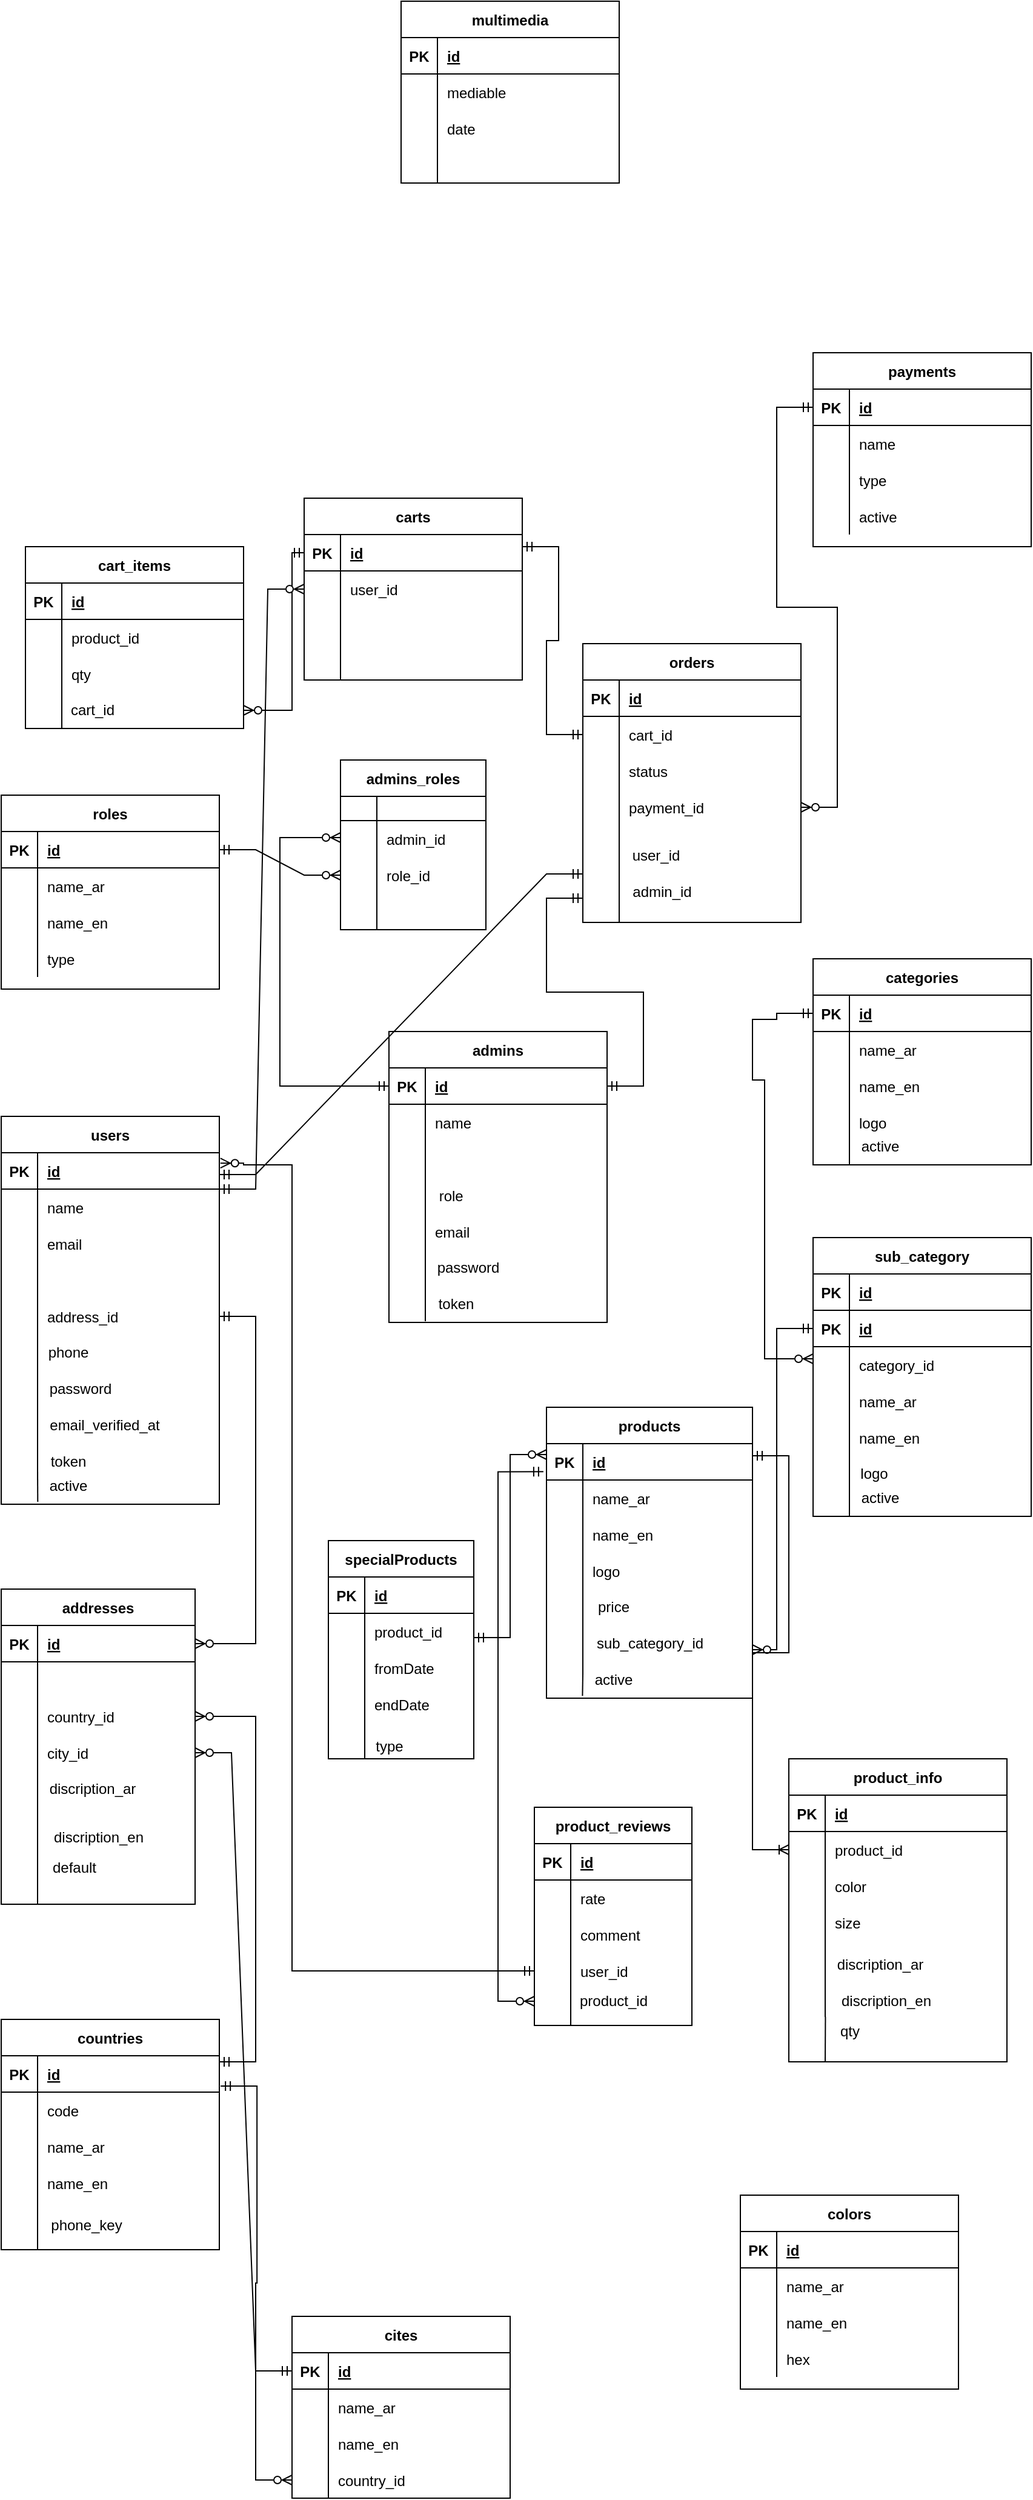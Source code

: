 <mxfile version="20.2.3" type="device"><diagram id="Zd0fjS8BodaRIoUwjIrR" name="Page-1"><mxGraphModel dx="1422" dy="1965" grid="1" gridSize="10" guides="1" tooltips="1" connect="1" arrows="1" fold="1" page="1" pageScale="1" pageWidth="850" pageHeight="1100" math="0" shadow="0"><root><mxCell id="0"/><mxCell id="1" parent="0"/><mxCell id="CNu2q_EyKpm2ft0FDaET-22" value="users" style="shape=table;startSize=30;container=1;collapsible=1;childLayout=tableLayout;fixedRows=1;rowLines=0;fontStyle=1;align=center;resizeLast=1;" parent="1" vertex="1"><mxGeometry y="80" width="180" height="320" as="geometry"/></mxCell><mxCell id="CNu2q_EyKpm2ft0FDaET-23" value="" style="shape=tableRow;horizontal=0;startSize=0;swimlaneHead=0;swimlaneBody=0;fillColor=none;collapsible=0;dropTarget=0;points=[[0,0.5],[1,0.5]];portConstraint=eastwest;top=0;left=0;right=0;bottom=1;" parent="CNu2q_EyKpm2ft0FDaET-22" vertex="1"><mxGeometry y="30" width="180" height="30" as="geometry"/></mxCell><mxCell id="CNu2q_EyKpm2ft0FDaET-24" value="PK" style="shape=partialRectangle;connectable=0;fillColor=none;top=0;left=0;bottom=0;right=0;fontStyle=1;overflow=hidden;" parent="CNu2q_EyKpm2ft0FDaET-23" vertex="1"><mxGeometry width="30" height="30" as="geometry"><mxRectangle width="30" height="30" as="alternateBounds"/></mxGeometry></mxCell><mxCell id="CNu2q_EyKpm2ft0FDaET-25" value="id" style="shape=partialRectangle;connectable=0;fillColor=none;top=0;left=0;bottom=0;right=0;align=left;spacingLeft=6;fontStyle=5;overflow=hidden;" parent="CNu2q_EyKpm2ft0FDaET-23" vertex="1"><mxGeometry x="30" width="150" height="30" as="geometry"><mxRectangle width="150" height="30" as="alternateBounds"/></mxGeometry></mxCell><mxCell id="CNu2q_EyKpm2ft0FDaET-26" value="" style="shape=tableRow;horizontal=0;startSize=0;swimlaneHead=0;swimlaneBody=0;fillColor=none;collapsible=0;dropTarget=0;points=[[0,0.5],[1,0.5]];portConstraint=eastwest;top=0;left=0;right=0;bottom=0;" parent="CNu2q_EyKpm2ft0FDaET-22" vertex="1"><mxGeometry y="60" width="180" height="30" as="geometry"/></mxCell><mxCell id="CNu2q_EyKpm2ft0FDaET-27" value="" style="shape=partialRectangle;connectable=0;fillColor=none;top=0;left=0;bottom=0;right=0;editable=1;overflow=hidden;" parent="CNu2q_EyKpm2ft0FDaET-26" vertex="1"><mxGeometry width="30" height="30" as="geometry"><mxRectangle width="30" height="30" as="alternateBounds"/></mxGeometry></mxCell><mxCell id="CNu2q_EyKpm2ft0FDaET-28" value="name" style="shape=partialRectangle;connectable=0;fillColor=none;top=0;left=0;bottom=0;right=0;align=left;spacingLeft=6;overflow=hidden;" parent="CNu2q_EyKpm2ft0FDaET-26" vertex="1"><mxGeometry x="30" width="150" height="30" as="geometry"><mxRectangle width="150" height="30" as="alternateBounds"/></mxGeometry></mxCell><mxCell id="C9HCEOo8GEtUUf3_ck9b-16" value="" style="shape=tableRow;horizontal=0;startSize=0;swimlaneHead=0;swimlaneBody=0;fillColor=none;collapsible=0;dropTarget=0;points=[[0,0.5],[1,0.5]];portConstraint=eastwest;top=0;left=0;right=0;bottom=0;" parent="CNu2q_EyKpm2ft0FDaET-22" vertex="1"><mxGeometry y="90" width="180" height="30" as="geometry"/></mxCell><mxCell id="C9HCEOo8GEtUUf3_ck9b-17" value="" style="shape=partialRectangle;connectable=0;fillColor=none;top=0;left=0;bottom=0;right=0;editable=1;overflow=hidden;" parent="C9HCEOo8GEtUUf3_ck9b-16" vertex="1"><mxGeometry width="30" height="30" as="geometry"><mxRectangle width="30" height="30" as="alternateBounds"/></mxGeometry></mxCell><mxCell id="C9HCEOo8GEtUUf3_ck9b-18" value="email" style="shape=partialRectangle;connectable=0;fillColor=none;top=0;left=0;bottom=0;right=0;align=left;spacingLeft=6;overflow=hidden;" parent="C9HCEOo8GEtUUf3_ck9b-16" vertex="1"><mxGeometry x="30" width="150" height="30" as="geometry"><mxRectangle width="150" height="30" as="alternateBounds"/></mxGeometry></mxCell><mxCell id="CNu2q_EyKpm2ft0FDaET-32" value="" style="shape=tableRow;horizontal=0;startSize=0;swimlaneHead=0;swimlaneBody=0;fillColor=none;collapsible=0;dropTarget=0;points=[[0,0.5],[1,0.5]];portConstraint=eastwest;top=0;left=0;right=0;bottom=0;" parent="CNu2q_EyKpm2ft0FDaET-22" vertex="1"><mxGeometry y="120" width="180" height="30" as="geometry"/></mxCell><mxCell id="CNu2q_EyKpm2ft0FDaET-33" value="" style="shape=partialRectangle;connectable=0;fillColor=none;top=0;left=0;bottom=0;right=0;editable=1;overflow=hidden;" parent="CNu2q_EyKpm2ft0FDaET-32" vertex="1"><mxGeometry width="30" height="30" as="geometry"><mxRectangle width="30" height="30" as="alternateBounds"/></mxGeometry></mxCell><mxCell id="CNu2q_EyKpm2ft0FDaET-34" value="" style="shape=partialRectangle;connectable=0;fillColor=none;top=0;left=0;bottom=0;right=0;align=left;spacingLeft=6;overflow=hidden;" parent="CNu2q_EyKpm2ft0FDaET-32" vertex="1"><mxGeometry x="30" width="150" height="30" as="geometry"><mxRectangle width="150" height="30" as="alternateBounds"/></mxGeometry></mxCell><mxCell id="CNu2q_EyKpm2ft0FDaET-29" value="" style="shape=tableRow;horizontal=0;startSize=0;swimlaneHead=0;swimlaneBody=0;fillColor=none;collapsible=0;dropTarget=0;points=[[0,0.5],[1,0.5]];portConstraint=eastwest;top=0;left=0;right=0;bottom=0;" parent="CNu2q_EyKpm2ft0FDaET-22" vertex="1"><mxGeometry y="150" width="180" height="30" as="geometry"/></mxCell><mxCell id="CNu2q_EyKpm2ft0FDaET-30" value="" style="shape=partialRectangle;connectable=0;fillColor=none;top=0;left=0;bottom=0;right=0;editable=1;overflow=hidden;" parent="CNu2q_EyKpm2ft0FDaET-29" vertex="1"><mxGeometry width="30" height="30" as="geometry"><mxRectangle width="30" height="30" as="alternateBounds"/></mxGeometry></mxCell><mxCell id="CNu2q_EyKpm2ft0FDaET-31" value="address_id" style="shape=partialRectangle;connectable=0;fillColor=none;top=0;left=0;bottom=0;right=0;align=left;spacingLeft=6;overflow=hidden;" parent="CNu2q_EyKpm2ft0FDaET-29" vertex="1"><mxGeometry x="30" width="150" height="30" as="geometry"><mxRectangle width="150" height="30" as="alternateBounds"/></mxGeometry></mxCell><mxCell id="CNu2q_EyKpm2ft0FDaET-35" value="admins" style="shape=table;startSize=30;container=1;collapsible=1;childLayout=tableLayout;fixedRows=1;rowLines=0;fontStyle=1;align=center;resizeLast=1;" parent="1" vertex="1"><mxGeometry x="320" y="10" width="180" height="240" as="geometry"/></mxCell><mxCell id="CNu2q_EyKpm2ft0FDaET-36" value="" style="shape=tableRow;horizontal=0;startSize=0;swimlaneHead=0;swimlaneBody=0;fillColor=none;collapsible=0;dropTarget=0;points=[[0,0.5],[1,0.5]];portConstraint=eastwest;top=0;left=0;right=0;bottom=1;" parent="CNu2q_EyKpm2ft0FDaET-35" vertex="1"><mxGeometry y="30" width="180" height="30" as="geometry"/></mxCell><mxCell id="CNu2q_EyKpm2ft0FDaET-37" value="PK" style="shape=partialRectangle;connectable=0;fillColor=none;top=0;left=0;bottom=0;right=0;fontStyle=1;overflow=hidden;" parent="CNu2q_EyKpm2ft0FDaET-36" vertex="1"><mxGeometry width="30" height="30" as="geometry"><mxRectangle width="30" height="30" as="alternateBounds"/></mxGeometry></mxCell><mxCell id="CNu2q_EyKpm2ft0FDaET-38" value="id" style="shape=partialRectangle;connectable=0;fillColor=none;top=0;left=0;bottom=0;right=0;align=left;spacingLeft=6;fontStyle=5;overflow=hidden;" parent="CNu2q_EyKpm2ft0FDaET-36" vertex="1"><mxGeometry x="30" width="150" height="30" as="geometry"><mxRectangle width="150" height="30" as="alternateBounds"/></mxGeometry></mxCell><mxCell id="CNu2q_EyKpm2ft0FDaET-39" value="" style="shape=tableRow;horizontal=0;startSize=0;swimlaneHead=0;swimlaneBody=0;fillColor=none;collapsible=0;dropTarget=0;points=[[0,0.5],[1,0.5]];portConstraint=eastwest;top=0;left=0;right=0;bottom=0;" parent="CNu2q_EyKpm2ft0FDaET-35" vertex="1"><mxGeometry y="60" width="180" height="30" as="geometry"/></mxCell><mxCell id="CNu2q_EyKpm2ft0FDaET-40" value="" style="shape=partialRectangle;connectable=0;fillColor=none;top=0;left=0;bottom=0;right=0;editable=1;overflow=hidden;" parent="CNu2q_EyKpm2ft0FDaET-39" vertex="1"><mxGeometry width="30" height="30" as="geometry"><mxRectangle width="30" height="30" as="alternateBounds"/></mxGeometry></mxCell><mxCell id="CNu2q_EyKpm2ft0FDaET-41" value="name" style="shape=partialRectangle;connectable=0;fillColor=none;top=0;left=0;bottom=0;right=0;align=left;spacingLeft=6;overflow=hidden;" parent="CNu2q_EyKpm2ft0FDaET-39" vertex="1"><mxGeometry x="30" width="150" height="30" as="geometry"><mxRectangle width="150" height="30" as="alternateBounds"/></mxGeometry></mxCell><mxCell id="C9HCEOo8GEtUUf3_ck9b-13" value="" style="shape=tableRow;horizontal=0;startSize=0;swimlaneHead=0;swimlaneBody=0;fillColor=none;collapsible=0;dropTarget=0;points=[[0,0.5],[1,0.5]];portConstraint=eastwest;top=0;left=0;right=0;bottom=0;" parent="CNu2q_EyKpm2ft0FDaET-35" vertex="1"><mxGeometry y="90" width="180" height="30" as="geometry"/></mxCell><mxCell id="C9HCEOo8GEtUUf3_ck9b-14" value="" style="shape=partialRectangle;connectable=0;fillColor=none;top=0;left=0;bottom=0;right=0;editable=1;overflow=hidden;" parent="C9HCEOo8GEtUUf3_ck9b-13" vertex="1"><mxGeometry width="30" height="30" as="geometry"><mxRectangle width="30" height="30" as="alternateBounds"/></mxGeometry></mxCell><mxCell id="C9HCEOo8GEtUUf3_ck9b-15" value="" style="shape=partialRectangle;connectable=0;fillColor=none;top=0;left=0;bottom=0;right=0;align=left;spacingLeft=6;overflow=hidden;" parent="C9HCEOo8GEtUUf3_ck9b-13" vertex="1"><mxGeometry x="30" width="150" height="30" as="geometry"><mxRectangle width="150" height="30" as="alternateBounds"/></mxGeometry></mxCell><mxCell id="CNu2q_EyKpm2ft0FDaET-42" value="" style="shape=tableRow;horizontal=0;startSize=0;swimlaneHead=0;swimlaneBody=0;fillColor=none;collapsible=0;dropTarget=0;points=[[0,0.5],[1,0.5]];portConstraint=eastwest;top=0;left=0;right=0;bottom=0;" parent="CNu2q_EyKpm2ft0FDaET-35" vertex="1"><mxGeometry y="120" width="180" height="30" as="geometry"/></mxCell><mxCell id="CNu2q_EyKpm2ft0FDaET-43" value="" style="shape=partialRectangle;connectable=0;fillColor=none;top=0;left=0;bottom=0;right=0;editable=1;overflow=hidden;" parent="CNu2q_EyKpm2ft0FDaET-42" vertex="1"><mxGeometry width="30" height="30" as="geometry"><mxRectangle width="30" height="30" as="alternateBounds"/></mxGeometry></mxCell><mxCell id="CNu2q_EyKpm2ft0FDaET-44" value=" role" style="shape=partialRectangle;connectable=0;fillColor=none;top=0;left=0;bottom=0;right=0;align=left;spacingLeft=6;overflow=hidden;" parent="CNu2q_EyKpm2ft0FDaET-42" vertex="1"><mxGeometry x="30" width="150" height="30" as="geometry"><mxRectangle width="150" height="30" as="alternateBounds"/></mxGeometry></mxCell><mxCell id="CNu2q_EyKpm2ft0FDaET-45" value="" style="shape=tableRow;horizontal=0;startSize=0;swimlaneHead=0;swimlaneBody=0;fillColor=none;collapsible=0;dropTarget=0;points=[[0,0.5],[1,0.5]];portConstraint=eastwest;top=0;left=0;right=0;bottom=0;" parent="CNu2q_EyKpm2ft0FDaET-35" vertex="1"><mxGeometry y="150" width="180" height="30" as="geometry"/></mxCell><mxCell id="CNu2q_EyKpm2ft0FDaET-46" value="" style="shape=partialRectangle;connectable=0;fillColor=none;top=0;left=0;bottom=0;right=0;editable=1;overflow=hidden;" parent="CNu2q_EyKpm2ft0FDaET-45" vertex="1"><mxGeometry width="30" height="30" as="geometry"><mxRectangle width="30" height="30" as="alternateBounds"/></mxGeometry></mxCell><mxCell id="CNu2q_EyKpm2ft0FDaET-47" value="email" style="shape=partialRectangle;connectable=0;fillColor=none;top=0;left=0;bottom=0;right=0;align=left;spacingLeft=6;overflow=hidden;" parent="CNu2q_EyKpm2ft0FDaET-45" vertex="1"><mxGeometry x="30" width="150" height="30" as="geometry"><mxRectangle width="150" height="30" as="alternateBounds"/></mxGeometry></mxCell><mxCell id="CNu2q_EyKpm2ft0FDaET-48" value="categories" style="shape=table;startSize=30;container=1;collapsible=1;childLayout=tableLayout;fixedRows=1;rowLines=0;fontStyle=1;align=center;resizeLast=1;" parent="1" vertex="1"><mxGeometry x="670" y="-50" width="180" height="170" as="geometry"/></mxCell><mxCell id="CNu2q_EyKpm2ft0FDaET-49" value="" style="shape=tableRow;horizontal=0;startSize=0;swimlaneHead=0;swimlaneBody=0;fillColor=none;collapsible=0;dropTarget=0;points=[[0,0.5],[1,0.5]];portConstraint=eastwest;top=0;left=0;right=0;bottom=1;" parent="CNu2q_EyKpm2ft0FDaET-48" vertex="1"><mxGeometry y="30" width="180" height="30" as="geometry"/></mxCell><mxCell id="CNu2q_EyKpm2ft0FDaET-50" value="PK" style="shape=partialRectangle;connectable=0;fillColor=none;top=0;left=0;bottom=0;right=0;fontStyle=1;overflow=hidden;" parent="CNu2q_EyKpm2ft0FDaET-49" vertex="1"><mxGeometry width="30" height="30" as="geometry"><mxRectangle width="30" height="30" as="alternateBounds"/></mxGeometry></mxCell><mxCell id="CNu2q_EyKpm2ft0FDaET-51" value="id" style="shape=partialRectangle;connectable=0;fillColor=none;top=0;left=0;bottom=0;right=0;align=left;spacingLeft=6;fontStyle=5;overflow=hidden;" parent="CNu2q_EyKpm2ft0FDaET-49" vertex="1"><mxGeometry x="30" width="150" height="30" as="geometry"><mxRectangle width="150" height="30" as="alternateBounds"/></mxGeometry></mxCell><mxCell id="CNu2q_EyKpm2ft0FDaET-52" value="" style="shape=tableRow;horizontal=0;startSize=0;swimlaneHead=0;swimlaneBody=0;fillColor=none;collapsible=0;dropTarget=0;points=[[0,0.5],[1,0.5]];portConstraint=eastwest;top=0;left=0;right=0;bottom=0;" parent="CNu2q_EyKpm2ft0FDaET-48" vertex="1"><mxGeometry y="60" width="180" height="30" as="geometry"/></mxCell><mxCell id="CNu2q_EyKpm2ft0FDaET-53" value="" style="shape=partialRectangle;connectable=0;fillColor=none;top=0;left=0;bottom=0;right=0;editable=1;overflow=hidden;" parent="CNu2q_EyKpm2ft0FDaET-52" vertex="1"><mxGeometry width="30" height="30" as="geometry"><mxRectangle width="30" height="30" as="alternateBounds"/></mxGeometry></mxCell><mxCell id="CNu2q_EyKpm2ft0FDaET-54" value="name_ar" style="shape=partialRectangle;connectable=0;fillColor=none;top=0;left=0;bottom=0;right=0;align=left;spacingLeft=6;overflow=hidden;" parent="CNu2q_EyKpm2ft0FDaET-52" vertex="1"><mxGeometry x="30" width="150" height="30" as="geometry"><mxRectangle width="150" height="30" as="alternateBounds"/></mxGeometry></mxCell><mxCell id="CNu2q_EyKpm2ft0FDaET-55" value="" style="shape=tableRow;horizontal=0;startSize=0;swimlaneHead=0;swimlaneBody=0;fillColor=none;collapsible=0;dropTarget=0;points=[[0,0.5],[1,0.5]];portConstraint=eastwest;top=0;left=0;right=0;bottom=0;" parent="CNu2q_EyKpm2ft0FDaET-48" vertex="1"><mxGeometry y="90" width="180" height="30" as="geometry"/></mxCell><mxCell id="CNu2q_EyKpm2ft0FDaET-56" value="" style="shape=partialRectangle;connectable=0;fillColor=none;top=0;left=0;bottom=0;right=0;editable=1;overflow=hidden;" parent="CNu2q_EyKpm2ft0FDaET-55" vertex="1"><mxGeometry width="30" height="30" as="geometry"><mxRectangle width="30" height="30" as="alternateBounds"/></mxGeometry></mxCell><mxCell id="CNu2q_EyKpm2ft0FDaET-57" value="name_en" style="shape=partialRectangle;connectable=0;fillColor=none;top=0;left=0;bottom=0;right=0;align=left;spacingLeft=6;overflow=hidden;" parent="CNu2q_EyKpm2ft0FDaET-55" vertex="1"><mxGeometry x="30" width="150" height="30" as="geometry"><mxRectangle width="150" height="30" as="alternateBounds"/></mxGeometry></mxCell><mxCell id="CNu2q_EyKpm2ft0FDaET-58" value="" style="shape=tableRow;horizontal=0;startSize=0;swimlaneHead=0;swimlaneBody=0;fillColor=none;collapsible=0;dropTarget=0;points=[[0,0.5],[1,0.5]];portConstraint=eastwest;top=0;left=0;right=0;bottom=0;" parent="CNu2q_EyKpm2ft0FDaET-48" vertex="1"><mxGeometry y="120" width="180" height="30" as="geometry"/></mxCell><mxCell id="CNu2q_EyKpm2ft0FDaET-59" value="" style="shape=partialRectangle;connectable=0;fillColor=none;top=0;left=0;bottom=0;right=0;editable=1;overflow=hidden;" parent="CNu2q_EyKpm2ft0FDaET-58" vertex="1"><mxGeometry width="30" height="30" as="geometry"><mxRectangle width="30" height="30" as="alternateBounds"/></mxGeometry></mxCell><mxCell id="CNu2q_EyKpm2ft0FDaET-60" value="logo" style="shape=partialRectangle;connectable=0;fillColor=none;top=0;left=0;bottom=0;right=0;align=left;spacingLeft=6;overflow=hidden;" parent="CNu2q_EyKpm2ft0FDaET-58" vertex="1"><mxGeometry x="30" width="150" height="30" as="geometry"><mxRectangle width="150" height="30" as="alternateBounds"/></mxGeometry></mxCell><mxCell id="CNu2q_EyKpm2ft0FDaET-62" value="&lt;div style=&quot;line-height: 19px;&quot;&gt;&lt;br&gt;&lt;/div&gt;" style="text;html=1;align=center;verticalAlign=middle;resizable=0;points=[];autosize=1;strokeColor=none;fillColor=none;" parent="1" vertex="1"><mxGeometry x="75" y="320" width="20" height="30" as="geometry"/></mxCell><mxCell id="CNu2q_EyKpm2ft0FDaET-63" value="" style="endArrow=none;html=1;rounded=0;" parent="1" edge="1"><mxGeometry width="50" height="50" relative="1" as="geometry"><mxPoint x="30" y="380" as="sourcePoint"/><mxPoint x="30" y="240" as="targetPoint"/><Array as="points"><mxPoint x="30" y="290"/></Array></mxGeometry></mxCell><mxCell id="CNu2q_EyKpm2ft0FDaET-64" value="password" style="text;html=1;align=center;verticalAlign=middle;resizable=0;points=[];autosize=1;strokeColor=none;fillColor=none;" parent="1" vertex="1"><mxGeometry x="30" y="290" width="70" height="30" as="geometry"/></mxCell><mxCell id="C9HCEOo8GEtUUf3_ck9b-1" value="&lt;div style=&quot;text-align: left;&quot;&gt;&lt;br&gt;&lt;/div&gt;" style="text;html=1;align=center;verticalAlign=middle;resizable=0;points=[];autosize=1;strokeColor=none;fillColor=none;" parent="1" vertex="1"><mxGeometry x="60" y="270" width="20" height="30" as="geometry"/></mxCell><mxCell id="C9HCEOo8GEtUUf3_ck9b-5" value="phone" style="text;html=1;align=center;verticalAlign=middle;resizable=0;points=[];autosize=1;strokeColor=none;fillColor=none;" parent="1" vertex="1"><mxGeometry x="25" y="260" width="60" height="30" as="geometry"/></mxCell><mxCell id="C9HCEOo8GEtUUf3_ck9b-7" value="" style="endArrow=none;html=1;rounded=0;exitX=0;exitY=0.967;exitDx=0;exitDy=0;exitPerimeter=0;" parent="1" source="C9HCEOo8GEtUUf3_ck9b-10" edge="1"><mxGeometry width="50" height="50" relative="1" as="geometry"><mxPoint x="350" y="290" as="sourcePoint"/><mxPoint x="350" y="180" as="targetPoint"/></mxGeometry></mxCell><mxCell id="C9HCEOo8GEtUUf3_ck9b-8" value="password" style="text;html=1;align=center;verticalAlign=middle;resizable=0;points=[];autosize=1;strokeColor=none;fillColor=none;" parent="1" vertex="1"><mxGeometry x="350" y="190" width="70" height="30" as="geometry"/></mxCell><mxCell id="C9HCEOo8GEtUUf3_ck9b-10" value="token" style="text;html=1;align=center;verticalAlign=middle;resizable=0;points=[];autosize=1;strokeColor=none;fillColor=none;" parent="1" vertex="1"><mxGeometry x="350" y="220" width="50" height="30" as="geometry"/></mxCell><mxCell id="C9HCEOo8GEtUUf3_ck9b-11" value="token" style="text;html=1;align=center;verticalAlign=middle;resizable=0;points=[];autosize=1;strokeColor=none;fillColor=none;" parent="1" vertex="1"><mxGeometry x="30" y="350" width="50" height="30" as="geometry"/></mxCell><mxCell id="C9HCEOo8GEtUUf3_ck9b-12" value="" style="endArrow=none;html=1;rounded=0;exitX=0.003;exitY=0.933;exitDx=0;exitDy=0;exitPerimeter=0;" parent="1" source="TaqDH5e4WJhdlSARyhpB-128" edge="1"><mxGeometry width="50" height="50" relative="1" as="geometry"><mxPoint x="30" y="450" as="sourcePoint"/><mxPoint x="30" y="370" as="targetPoint"/></mxGeometry></mxCell><mxCell id="C9HCEOo8GEtUUf3_ck9b-19" value="products" style="shape=table;startSize=30;container=1;collapsible=1;childLayout=tableLayout;fixedRows=1;rowLines=0;fontStyle=1;align=center;resizeLast=1;" parent="1" vertex="1"><mxGeometry x="450" y="320" width="170" height="240" as="geometry"/></mxCell><mxCell id="C9HCEOo8GEtUUf3_ck9b-20" value="" style="shape=tableRow;horizontal=0;startSize=0;swimlaneHead=0;swimlaneBody=0;fillColor=none;collapsible=0;dropTarget=0;points=[[0,0.5],[1,0.5]];portConstraint=eastwest;top=0;left=0;right=0;bottom=1;" parent="C9HCEOo8GEtUUf3_ck9b-19" vertex="1"><mxGeometry y="30" width="170" height="30" as="geometry"/></mxCell><mxCell id="C9HCEOo8GEtUUf3_ck9b-21" value="PK" style="shape=partialRectangle;connectable=0;fillColor=none;top=0;left=0;bottom=0;right=0;fontStyle=1;overflow=hidden;" parent="C9HCEOo8GEtUUf3_ck9b-20" vertex="1"><mxGeometry width="30" height="30" as="geometry"><mxRectangle width="30" height="30" as="alternateBounds"/></mxGeometry></mxCell><mxCell id="C9HCEOo8GEtUUf3_ck9b-22" value="id" style="shape=partialRectangle;connectable=0;fillColor=none;top=0;left=0;bottom=0;right=0;align=left;spacingLeft=6;fontStyle=5;overflow=hidden;" parent="C9HCEOo8GEtUUf3_ck9b-20" vertex="1"><mxGeometry x="30" width="140" height="30" as="geometry"><mxRectangle width="140" height="30" as="alternateBounds"/></mxGeometry></mxCell><mxCell id="C9HCEOo8GEtUUf3_ck9b-23" value="" style="shape=tableRow;horizontal=0;startSize=0;swimlaneHead=0;swimlaneBody=0;fillColor=none;collapsible=0;dropTarget=0;points=[[0,0.5],[1,0.5]];portConstraint=eastwest;top=0;left=0;right=0;bottom=0;" parent="C9HCEOo8GEtUUf3_ck9b-19" vertex="1"><mxGeometry y="60" width="170" height="30" as="geometry"/></mxCell><mxCell id="C9HCEOo8GEtUUf3_ck9b-24" value="" style="shape=partialRectangle;connectable=0;fillColor=none;top=0;left=0;bottom=0;right=0;editable=1;overflow=hidden;" parent="C9HCEOo8GEtUUf3_ck9b-23" vertex="1"><mxGeometry width="30" height="30" as="geometry"><mxRectangle width="30" height="30" as="alternateBounds"/></mxGeometry></mxCell><mxCell id="C9HCEOo8GEtUUf3_ck9b-25" value="name_ar" style="shape=partialRectangle;connectable=0;fillColor=none;top=0;left=0;bottom=0;right=0;align=left;spacingLeft=6;overflow=hidden;" parent="C9HCEOo8GEtUUf3_ck9b-23" vertex="1"><mxGeometry x="30" width="140" height="30" as="geometry"><mxRectangle width="140" height="30" as="alternateBounds"/></mxGeometry></mxCell><mxCell id="C9HCEOo8GEtUUf3_ck9b-26" value="" style="shape=tableRow;horizontal=0;startSize=0;swimlaneHead=0;swimlaneBody=0;fillColor=none;collapsible=0;dropTarget=0;points=[[0,0.5],[1,0.5]];portConstraint=eastwest;top=0;left=0;right=0;bottom=0;" parent="C9HCEOo8GEtUUf3_ck9b-19" vertex="1"><mxGeometry y="90" width="170" height="30" as="geometry"/></mxCell><mxCell id="C9HCEOo8GEtUUf3_ck9b-27" value="" style="shape=partialRectangle;connectable=0;fillColor=none;top=0;left=0;bottom=0;right=0;editable=1;overflow=hidden;" parent="C9HCEOo8GEtUUf3_ck9b-26" vertex="1"><mxGeometry width="30" height="30" as="geometry"><mxRectangle width="30" height="30" as="alternateBounds"/></mxGeometry></mxCell><mxCell id="C9HCEOo8GEtUUf3_ck9b-28" value="name_en" style="shape=partialRectangle;connectable=0;fillColor=none;top=0;left=0;bottom=0;right=0;align=left;spacingLeft=6;overflow=hidden;" parent="C9HCEOo8GEtUUf3_ck9b-26" vertex="1"><mxGeometry x="30" width="140" height="30" as="geometry"><mxRectangle width="140" height="30" as="alternateBounds"/></mxGeometry></mxCell><mxCell id="C9HCEOo8GEtUUf3_ck9b-29" value="" style="shape=tableRow;horizontal=0;startSize=0;swimlaneHead=0;swimlaneBody=0;fillColor=none;collapsible=0;dropTarget=0;points=[[0,0.5],[1,0.5]];portConstraint=eastwest;top=0;left=0;right=0;bottom=0;" parent="C9HCEOo8GEtUUf3_ck9b-19" vertex="1"><mxGeometry y="120" width="170" height="30" as="geometry"/></mxCell><mxCell id="C9HCEOo8GEtUUf3_ck9b-30" value="" style="shape=partialRectangle;connectable=0;fillColor=none;top=0;left=0;bottom=0;right=0;editable=1;overflow=hidden;" parent="C9HCEOo8GEtUUf3_ck9b-29" vertex="1"><mxGeometry width="30" height="30" as="geometry"><mxRectangle width="30" height="30" as="alternateBounds"/></mxGeometry></mxCell><mxCell id="C9HCEOo8GEtUUf3_ck9b-31" value="logo" style="shape=partialRectangle;connectable=0;fillColor=none;top=0;left=0;bottom=0;right=0;align=left;spacingLeft=6;overflow=hidden;" parent="C9HCEOo8GEtUUf3_ck9b-29" vertex="1"><mxGeometry x="30" width="140" height="30" as="geometry"><mxRectangle width="140" height="30" as="alternateBounds"/></mxGeometry></mxCell><mxCell id="C9HCEOo8GEtUUf3_ck9b-32" value="sub_category_id" style="text;html=1;align=center;verticalAlign=middle;resizable=0;points=[];autosize=1;strokeColor=none;fillColor=none;" parent="1" vertex="1"><mxGeometry x="480" y="500" width="110" height="30" as="geometry"/></mxCell><mxCell id="C9HCEOo8GEtUUf3_ck9b-33" value="" style="endArrow=none;html=1;rounded=0;" parent="1" edge="1"><mxGeometry width="50" height="50" relative="1" as="geometry"><mxPoint x="480" y="540" as="sourcePoint"/><mxPoint x="480" y="470" as="targetPoint"/></mxGeometry></mxCell><mxCell id="C9HCEOo8GEtUUf3_ck9b-34" value="price" style="text;html=1;align=center;verticalAlign=middle;resizable=0;points=[];autosize=1;strokeColor=none;fillColor=none;" parent="1" vertex="1"><mxGeometry x="480" y="470" width="50" height="30" as="geometry"/></mxCell><mxCell id="C9HCEOo8GEtUUf3_ck9b-35" value="countries" style="shape=table;startSize=30;container=1;collapsible=1;childLayout=tableLayout;fixedRows=1;rowLines=0;fontStyle=1;align=center;resizeLast=1;" parent="1" vertex="1"><mxGeometry y="825" width="180" height="190" as="geometry"/></mxCell><mxCell id="C9HCEOo8GEtUUf3_ck9b-36" value="" style="shape=tableRow;horizontal=0;startSize=0;swimlaneHead=0;swimlaneBody=0;fillColor=none;collapsible=0;dropTarget=0;points=[[0,0.5],[1,0.5]];portConstraint=eastwest;top=0;left=0;right=0;bottom=1;" parent="C9HCEOo8GEtUUf3_ck9b-35" vertex="1"><mxGeometry y="30" width="180" height="30" as="geometry"/></mxCell><mxCell id="C9HCEOo8GEtUUf3_ck9b-37" value="PK" style="shape=partialRectangle;connectable=0;fillColor=none;top=0;left=0;bottom=0;right=0;fontStyle=1;overflow=hidden;" parent="C9HCEOo8GEtUUf3_ck9b-36" vertex="1"><mxGeometry width="30" height="30" as="geometry"><mxRectangle width="30" height="30" as="alternateBounds"/></mxGeometry></mxCell><mxCell id="C9HCEOo8GEtUUf3_ck9b-38" value="id" style="shape=partialRectangle;connectable=0;fillColor=none;top=0;left=0;bottom=0;right=0;align=left;spacingLeft=6;fontStyle=5;overflow=hidden;" parent="C9HCEOo8GEtUUf3_ck9b-36" vertex="1"><mxGeometry x="30" width="150" height="30" as="geometry"><mxRectangle width="150" height="30" as="alternateBounds"/></mxGeometry></mxCell><mxCell id="C9HCEOo8GEtUUf3_ck9b-39" value="" style="shape=tableRow;horizontal=0;startSize=0;swimlaneHead=0;swimlaneBody=0;fillColor=none;collapsible=0;dropTarget=0;points=[[0,0.5],[1,0.5]];portConstraint=eastwest;top=0;left=0;right=0;bottom=0;" parent="C9HCEOo8GEtUUf3_ck9b-35" vertex="1"><mxGeometry y="60" width="180" height="30" as="geometry"/></mxCell><mxCell id="C9HCEOo8GEtUUf3_ck9b-40" value="" style="shape=partialRectangle;connectable=0;fillColor=none;top=0;left=0;bottom=0;right=0;editable=1;overflow=hidden;" parent="C9HCEOo8GEtUUf3_ck9b-39" vertex="1"><mxGeometry width="30" height="30" as="geometry"><mxRectangle width="30" height="30" as="alternateBounds"/></mxGeometry></mxCell><mxCell id="C9HCEOo8GEtUUf3_ck9b-41" value="code" style="shape=partialRectangle;connectable=0;fillColor=none;top=0;left=0;bottom=0;right=0;align=left;spacingLeft=6;overflow=hidden;" parent="C9HCEOo8GEtUUf3_ck9b-39" vertex="1"><mxGeometry x="30" width="150" height="30" as="geometry"><mxRectangle width="150" height="30" as="alternateBounds"/></mxGeometry></mxCell><mxCell id="C9HCEOo8GEtUUf3_ck9b-42" value="" style="shape=tableRow;horizontal=0;startSize=0;swimlaneHead=0;swimlaneBody=0;fillColor=none;collapsible=0;dropTarget=0;points=[[0,0.5],[1,0.5]];portConstraint=eastwest;top=0;left=0;right=0;bottom=0;" parent="C9HCEOo8GEtUUf3_ck9b-35" vertex="1"><mxGeometry y="90" width="180" height="30" as="geometry"/></mxCell><mxCell id="C9HCEOo8GEtUUf3_ck9b-43" value="" style="shape=partialRectangle;connectable=0;fillColor=none;top=0;left=0;bottom=0;right=0;editable=1;overflow=hidden;" parent="C9HCEOo8GEtUUf3_ck9b-42" vertex="1"><mxGeometry width="30" height="30" as="geometry"><mxRectangle width="30" height="30" as="alternateBounds"/></mxGeometry></mxCell><mxCell id="C9HCEOo8GEtUUf3_ck9b-44" value="name_ar" style="shape=partialRectangle;connectable=0;fillColor=none;top=0;left=0;bottom=0;right=0;align=left;spacingLeft=6;overflow=hidden;" parent="C9HCEOo8GEtUUf3_ck9b-42" vertex="1"><mxGeometry x="30" width="150" height="30" as="geometry"><mxRectangle width="150" height="30" as="alternateBounds"/></mxGeometry></mxCell><mxCell id="C9HCEOo8GEtUUf3_ck9b-45" value="" style="shape=tableRow;horizontal=0;startSize=0;swimlaneHead=0;swimlaneBody=0;fillColor=none;collapsible=0;dropTarget=0;points=[[0,0.5],[1,0.5]];portConstraint=eastwest;top=0;left=0;right=0;bottom=0;" parent="C9HCEOo8GEtUUf3_ck9b-35" vertex="1"><mxGeometry y="120" width="180" height="30" as="geometry"/></mxCell><mxCell id="C9HCEOo8GEtUUf3_ck9b-46" value="" style="shape=partialRectangle;connectable=0;fillColor=none;top=0;left=0;bottom=0;right=0;editable=1;overflow=hidden;" parent="C9HCEOo8GEtUUf3_ck9b-45" vertex="1"><mxGeometry width="30" height="30" as="geometry"><mxRectangle width="30" height="30" as="alternateBounds"/></mxGeometry></mxCell><mxCell id="C9HCEOo8GEtUUf3_ck9b-47" value="name_en" style="shape=partialRectangle;connectable=0;fillColor=none;top=0;left=0;bottom=0;right=0;align=left;spacingLeft=6;overflow=hidden;" parent="C9HCEOo8GEtUUf3_ck9b-45" vertex="1"><mxGeometry x="30" width="150" height="30" as="geometry"><mxRectangle width="150" height="30" as="alternateBounds"/></mxGeometry></mxCell><mxCell id="C9HCEOo8GEtUUf3_ck9b-48" value="product_info" style="shape=table;startSize=30;container=1;collapsible=1;childLayout=tableLayout;fixedRows=1;rowLines=0;fontStyle=1;align=center;resizeLast=1;" parent="1" vertex="1"><mxGeometry x="650" y="610" width="180" height="250" as="geometry"/></mxCell><mxCell id="C9HCEOo8GEtUUf3_ck9b-49" value="" style="shape=tableRow;horizontal=0;startSize=0;swimlaneHead=0;swimlaneBody=0;fillColor=none;collapsible=0;dropTarget=0;points=[[0,0.5],[1,0.5]];portConstraint=eastwest;top=0;left=0;right=0;bottom=1;" parent="C9HCEOo8GEtUUf3_ck9b-48" vertex="1"><mxGeometry y="30" width="180" height="30" as="geometry"/></mxCell><mxCell id="C9HCEOo8GEtUUf3_ck9b-50" value="PK" style="shape=partialRectangle;connectable=0;fillColor=none;top=0;left=0;bottom=0;right=0;fontStyle=1;overflow=hidden;" parent="C9HCEOo8GEtUUf3_ck9b-49" vertex="1"><mxGeometry width="30" height="30" as="geometry"><mxRectangle width="30" height="30" as="alternateBounds"/></mxGeometry></mxCell><mxCell id="C9HCEOo8GEtUUf3_ck9b-51" value="id" style="shape=partialRectangle;connectable=0;fillColor=none;top=0;left=0;bottom=0;right=0;align=left;spacingLeft=6;fontStyle=5;overflow=hidden;" parent="C9HCEOo8GEtUUf3_ck9b-49" vertex="1"><mxGeometry x="30" width="150" height="30" as="geometry"><mxRectangle width="150" height="30" as="alternateBounds"/></mxGeometry></mxCell><mxCell id="C9HCEOo8GEtUUf3_ck9b-52" value="" style="shape=tableRow;horizontal=0;startSize=0;swimlaneHead=0;swimlaneBody=0;fillColor=none;collapsible=0;dropTarget=0;points=[[0,0.5],[1,0.5]];portConstraint=eastwest;top=0;left=0;right=0;bottom=0;" parent="C9HCEOo8GEtUUf3_ck9b-48" vertex="1"><mxGeometry y="60" width="180" height="30" as="geometry"/></mxCell><mxCell id="C9HCEOo8GEtUUf3_ck9b-53" value="" style="shape=partialRectangle;connectable=0;fillColor=none;top=0;left=0;bottom=0;right=0;editable=1;overflow=hidden;" parent="C9HCEOo8GEtUUf3_ck9b-52" vertex="1"><mxGeometry width="30" height="30" as="geometry"><mxRectangle width="30" height="30" as="alternateBounds"/></mxGeometry></mxCell><mxCell id="C9HCEOo8GEtUUf3_ck9b-54" value="product_id" style="shape=partialRectangle;connectable=0;fillColor=none;top=0;left=0;bottom=0;right=0;align=left;spacingLeft=6;overflow=hidden;" parent="C9HCEOo8GEtUUf3_ck9b-52" vertex="1"><mxGeometry x="30" width="150" height="30" as="geometry"><mxRectangle width="150" height="30" as="alternateBounds"/></mxGeometry></mxCell><mxCell id="C9HCEOo8GEtUUf3_ck9b-55" value="" style="shape=tableRow;horizontal=0;startSize=0;swimlaneHead=0;swimlaneBody=0;fillColor=none;collapsible=0;dropTarget=0;points=[[0,0.5],[1,0.5]];portConstraint=eastwest;top=0;left=0;right=0;bottom=0;" parent="C9HCEOo8GEtUUf3_ck9b-48" vertex="1"><mxGeometry y="90" width="180" height="30" as="geometry"/></mxCell><mxCell id="C9HCEOo8GEtUUf3_ck9b-56" value="" style="shape=partialRectangle;connectable=0;fillColor=none;top=0;left=0;bottom=0;right=0;editable=1;overflow=hidden;" parent="C9HCEOo8GEtUUf3_ck9b-55" vertex="1"><mxGeometry width="30" height="30" as="geometry"><mxRectangle width="30" height="30" as="alternateBounds"/></mxGeometry></mxCell><mxCell id="C9HCEOo8GEtUUf3_ck9b-57" value="color" style="shape=partialRectangle;connectable=0;fillColor=none;top=0;left=0;bottom=0;right=0;align=left;spacingLeft=6;overflow=hidden;" parent="C9HCEOo8GEtUUf3_ck9b-55" vertex="1"><mxGeometry x="30" width="150" height="30" as="geometry"><mxRectangle width="150" height="30" as="alternateBounds"/></mxGeometry></mxCell><mxCell id="C9HCEOo8GEtUUf3_ck9b-58" value="" style="shape=tableRow;horizontal=0;startSize=0;swimlaneHead=0;swimlaneBody=0;fillColor=none;collapsible=0;dropTarget=0;points=[[0,0.5],[1,0.5]];portConstraint=eastwest;top=0;left=0;right=0;bottom=0;" parent="C9HCEOo8GEtUUf3_ck9b-48" vertex="1"><mxGeometry y="120" width="180" height="30" as="geometry"/></mxCell><mxCell id="C9HCEOo8GEtUUf3_ck9b-59" value="" style="shape=partialRectangle;connectable=0;fillColor=none;top=0;left=0;bottom=0;right=0;editable=1;overflow=hidden;" parent="C9HCEOo8GEtUUf3_ck9b-58" vertex="1"><mxGeometry width="30" height="30" as="geometry"><mxRectangle width="30" height="30" as="alternateBounds"/></mxGeometry></mxCell><mxCell id="C9HCEOo8GEtUUf3_ck9b-60" value="size" style="shape=partialRectangle;connectable=0;fillColor=none;top=0;left=0;bottom=0;right=0;align=left;spacingLeft=6;overflow=hidden;" parent="C9HCEOo8GEtUUf3_ck9b-58" vertex="1"><mxGeometry x="30" width="150" height="30" as="geometry"><mxRectangle width="150" height="30" as="alternateBounds"/></mxGeometry></mxCell><mxCell id="C9HCEOo8GEtUUf3_ck9b-61" value="" style="endArrow=none;html=1;rounded=0;exitX=0;exitY=0.933;exitDx=0;exitDy=0;exitPerimeter=0;" parent="1" source="C9HCEOo8GEtUUf3_ck9b-63" edge="1"><mxGeometry width="50" height="50" relative="1" as="geometry"><mxPoint x="680" y="850" as="sourcePoint"/><mxPoint x="680" y="760" as="targetPoint"/></mxGeometry></mxCell><mxCell id="C9HCEOo8GEtUUf3_ck9b-62" value="discription_ar" style="text;html=1;align=center;verticalAlign=middle;resizable=0;points=[];autosize=1;strokeColor=none;fillColor=none;" parent="1" vertex="1"><mxGeometry x="680" y="765" width="90" height="30" as="geometry"/></mxCell><mxCell id="C9HCEOo8GEtUUf3_ck9b-63" value="discription_en" style="text;html=1;align=center;verticalAlign=middle;resizable=0;points=[];autosize=1;strokeColor=none;fillColor=none;" parent="1" vertex="1"><mxGeometry x="680" y="795" width="100" height="30" as="geometry"/></mxCell><mxCell id="C9HCEOo8GEtUUf3_ck9b-64" value="" style="endArrow=none;html=1;rounded=0;" parent="1" edge="1"><mxGeometry width="50" height="50" relative="1" as="geometry"><mxPoint x="30" y="1015" as="sourcePoint"/><mxPoint x="30" y="975" as="targetPoint"/></mxGeometry></mxCell><mxCell id="C9HCEOo8GEtUUf3_ck9b-65" value="phone_key" style="text;html=1;align=center;verticalAlign=middle;resizable=0;points=[];autosize=1;strokeColor=none;fillColor=none;" parent="1" vertex="1"><mxGeometry x="30" y="980" width="80" height="30" as="geometry"/></mxCell><mxCell id="C9HCEOo8GEtUUf3_ck9b-66" value="cites" style="shape=table;startSize=30;container=1;collapsible=1;childLayout=tableLayout;fixedRows=1;rowLines=0;fontStyle=1;align=center;resizeLast=1;" parent="1" vertex="1"><mxGeometry x="240" y="1070" width="180" height="150" as="geometry"/></mxCell><mxCell id="C9HCEOo8GEtUUf3_ck9b-67" value="" style="shape=tableRow;horizontal=0;startSize=0;swimlaneHead=0;swimlaneBody=0;fillColor=none;collapsible=0;dropTarget=0;points=[[0,0.5],[1,0.5]];portConstraint=eastwest;top=0;left=0;right=0;bottom=1;" parent="C9HCEOo8GEtUUf3_ck9b-66" vertex="1"><mxGeometry y="30" width="180" height="30" as="geometry"/></mxCell><mxCell id="C9HCEOo8GEtUUf3_ck9b-68" value="PK" style="shape=partialRectangle;connectable=0;fillColor=none;top=0;left=0;bottom=0;right=0;fontStyle=1;overflow=hidden;" parent="C9HCEOo8GEtUUf3_ck9b-67" vertex="1"><mxGeometry width="30" height="30" as="geometry"><mxRectangle width="30" height="30" as="alternateBounds"/></mxGeometry></mxCell><mxCell id="C9HCEOo8GEtUUf3_ck9b-69" value="id" style="shape=partialRectangle;connectable=0;fillColor=none;top=0;left=0;bottom=0;right=0;align=left;spacingLeft=6;fontStyle=5;overflow=hidden;" parent="C9HCEOo8GEtUUf3_ck9b-67" vertex="1"><mxGeometry x="30" width="150" height="30" as="geometry"><mxRectangle width="150" height="30" as="alternateBounds"/></mxGeometry></mxCell><mxCell id="C9HCEOo8GEtUUf3_ck9b-70" value="" style="shape=tableRow;horizontal=0;startSize=0;swimlaneHead=0;swimlaneBody=0;fillColor=none;collapsible=0;dropTarget=0;points=[[0,0.5],[1,0.5]];portConstraint=eastwest;top=0;left=0;right=0;bottom=0;" parent="C9HCEOo8GEtUUf3_ck9b-66" vertex="1"><mxGeometry y="60" width="180" height="30" as="geometry"/></mxCell><mxCell id="C9HCEOo8GEtUUf3_ck9b-71" value="" style="shape=partialRectangle;connectable=0;fillColor=none;top=0;left=0;bottom=0;right=0;editable=1;overflow=hidden;" parent="C9HCEOo8GEtUUf3_ck9b-70" vertex="1"><mxGeometry width="30" height="30" as="geometry"><mxRectangle width="30" height="30" as="alternateBounds"/></mxGeometry></mxCell><mxCell id="C9HCEOo8GEtUUf3_ck9b-72" value="name_ar" style="shape=partialRectangle;connectable=0;fillColor=none;top=0;left=0;bottom=0;right=0;align=left;spacingLeft=6;overflow=hidden;" parent="C9HCEOo8GEtUUf3_ck9b-70" vertex="1"><mxGeometry x="30" width="150" height="30" as="geometry"><mxRectangle width="150" height="30" as="alternateBounds"/></mxGeometry></mxCell><mxCell id="C9HCEOo8GEtUUf3_ck9b-73" value="" style="shape=tableRow;horizontal=0;startSize=0;swimlaneHead=0;swimlaneBody=0;fillColor=none;collapsible=0;dropTarget=0;points=[[0,0.5],[1,0.5]];portConstraint=eastwest;top=0;left=0;right=0;bottom=0;" parent="C9HCEOo8GEtUUf3_ck9b-66" vertex="1"><mxGeometry y="90" width="180" height="30" as="geometry"/></mxCell><mxCell id="C9HCEOo8GEtUUf3_ck9b-74" value="" style="shape=partialRectangle;connectable=0;fillColor=none;top=0;left=0;bottom=0;right=0;editable=1;overflow=hidden;" parent="C9HCEOo8GEtUUf3_ck9b-73" vertex="1"><mxGeometry width="30" height="30" as="geometry"><mxRectangle width="30" height="30" as="alternateBounds"/></mxGeometry></mxCell><mxCell id="C9HCEOo8GEtUUf3_ck9b-75" value="name_en" style="shape=partialRectangle;connectable=0;fillColor=none;top=0;left=0;bottom=0;right=0;align=left;spacingLeft=6;overflow=hidden;" parent="C9HCEOo8GEtUUf3_ck9b-73" vertex="1"><mxGeometry x="30" width="150" height="30" as="geometry"><mxRectangle width="150" height="30" as="alternateBounds"/></mxGeometry></mxCell><mxCell id="C9HCEOo8GEtUUf3_ck9b-76" value="" style="shape=tableRow;horizontal=0;startSize=0;swimlaneHead=0;swimlaneBody=0;fillColor=none;collapsible=0;dropTarget=0;points=[[0,0.5],[1,0.5]];portConstraint=eastwest;top=0;left=0;right=0;bottom=0;" parent="C9HCEOo8GEtUUf3_ck9b-66" vertex="1"><mxGeometry y="120" width="180" height="30" as="geometry"/></mxCell><mxCell id="C9HCEOo8GEtUUf3_ck9b-77" value="" style="shape=partialRectangle;connectable=0;fillColor=none;top=0;left=0;bottom=0;right=0;editable=1;overflow=hidden;" parent="C9HCEOo8GEtUUf3_ck9b-76" vertex="1"><mxGeometry width="30" height="30" as="geometry"><mxRectangle width="30" height="30" as="alternateBounds"/></mxGeometry></mxCell><mxCell id="C9HCEOo8GEtUUf3_ck9b-78" value="country_id" style="shape=partialRectangle;connectable=0;fillColor=none;top=0;left=0;bottom=0;right=0;align=left;spacingLeft=6;overflow=hidden;" parent="C9HCEOo8GEtUUf3_ck9b-76" vertex="1"><mxGeometry x="30" width="150" height="30" as="geometry"><mxRectangle width="150" height="30" as="alternateBounds"/></mxGeometry></mxCell><mxCell id="C9HCEOo8GEtUUf3_ck9b-79" value="" style="edgeStyle=entityRelationEdgeStyle;fontSize=12;html=1;endArrow=ERzeroToMany;startArrow=ERmandOne;rounded=0;exitX=1.006;exitY=0.833;exitDx=0;exitDy=0;exitPerimeter=0;" parent="1" source="C9HCEOo8GEtUUf3_ck9b-36" target="C9HCEOo8GEtUUf3_ck9b-76" edge="1"><mxGeometry width="100" height="100" relative="1" as="geometry"><mxPoint x="420" y="590" as="sourcePoint"/><mxPoint x="300" y="470" as="targetPoint"/></mxGeometry></mxCell><mxCell id="TaqDH5e4WJhdlSARyhpB-1" value="addresses" style="shape=table;startSize=30;container=1;collapsible=1;childLayout=tableLayout;fixedRows=1;rowLines=0;fontStyle=1;align=center;resizeLast=1;" parent="1" vertex="1"><mxGeometry y="470" width="160" height="260" as="geometry"/></mxCell><mxCell id="TaqDH5e4WJhdlSARyhpB-2" value="" style="shape=tableRow;horizontal=0;startSize=0;swimlaneHead=0;swimlaneBody=0;fillColor=none;collapsible=0;dropTarget=0;points=[[0,0.5],[1,0.5]];portConstraint=eastwest;top=0;left=0;right=0;bottom=1;" parent="TaqDH5e4WJhdlSARyhpB-1" vertex="1"><mxGeometry y="30" width="160" height="30" as="geometry"/></mxCell><mxCell id="TaqDH5e4WJhdlSARyhpB-3" value="PK" style="shape=partialRectangle;connectable=0;fillColor=none;top=0;left=0;bottom=0;right=0;fontStyle=1;overflow=hidden;" parent="TaqDH5e4WJhdlSARyhpB-2" vertex="1"><mxGeometry width="30" height="30" as="geometry"><mxRectangle width="30" height="30" as="alternateBounds"/></mxGeometry></mxCell><mxCell id="TaqDH5e4WJhdlSARyhpB-4" value="id" style="shape=partialRectangle;connectable=0;fillColor=none;top=0;left=0;bottom=0;right=0;align=left;spacingLeft=6;fontStyle=5;overflow=hidden;" parent="TaqDH5e4WJhdlSARyhpB-2" vertex="1"><mxGeometry x="30" width="130" height="30" as="geometry"><mxRectangle width="130" height="30" as="alternateBounds"/></mxGeometry></mxCell><mxCell id="TaqDH5e4WJhdlSARyhpB-5" value="" style="shape=tableRow;horizontal=0;startSize=0;swimlaneHead=0;swimlaneBody=0;fillColor=none;collapsible=0;dropTarget=0;points=[[0,0.5],[1,0.5]];portConstraint=eastwest;top=0;left=0;right=0;bottom=0;" parent="TaqDH5e4WJhdlSARyhpB-1" vertex="1"><mxGeometry y="60" width="160" height="30" as="geometry"/></mxCell><mxCell id="TaqDH5e4WJhdlSARyhpB-6" value="" style="shape=partialRectangle;connectable=0;fillColor=none;top=0;left=0;bottom=0;right=0;editable=1;overflow=hidden;" parent="TaqDH5e4WJhdlSARyhpB-5" vertex="1"><mxGeometry width="30" height="30" as="geometry"><mxRectangle width="30" height="30" as="alternateBounds"/></mxGeometry></mxCell><mxCell id="TaqDH5e4WJhdlSARyhpB-7" value="" style="shape=partialRectangle;connectable=0;fillColor=none;top=0;left=0;bottom=0;right=0;align=left;spacingLeft=6;overflow=hidden;" parent="TaqDH5e4WJhdlSARyhpB-5" vertex="1"><mxGeometry x="30" width="130" height="30" as="geometry"><mxRectangle width="130" height="30" as="alternateBounds"/></mxGeometry></mxCell><mxCell id="TaqDH5e4WJhdlSARyhpB-8" value="" style="shape=tableRow;horizontal=0;startSize=0;swimlaneHead=0;swimlaneBody=0;fillColor=none;collapsible=0;dropTarget=0;points=[[0,0.5],[1,0.5]];portConstraint=eastwest;top=0;left=0;right=0;bottom=0;" parent="TaqDH5e4WJhdlSARyhpB-1" vertex="1"><mxGeometry y="90" width="160" height="30" as="geometry"/></mxCell><mxCell id="TaqDH5e4WJhdlSARyhpB-9" value="" style="shape=partialRectangle;connectable=0;fillColor=none;top=0;left=0;bottom=0;right=0;editable=1;overflow=hidden;" parent="TaqDH5e4WJhdlSARyhpB-8" vertex="1"><mxGeometry width="30" height="30" as="geometry"><mxRectangle width="30" height="30" as="alternateBounds"/></mxGeometry></mxCell><mxCell id="TaqDH5e4WJhdlSARyhpB-10" value="country_id" style="shape=partialRectangle;connectable=0;fillColor=none;top=0;left=0;bottom=0;right=0;align=left;spacingLeft=6;overflow=hidden;" parent="TaqDH5e4WJhdlSARyhpB-8" vertex="1"><mxGeometry x="30" width="130" height="30" as="geometry"><mxRectangle width="130" height="30" as="alternateBounds"/></mxGeometry></mxCell><mxCell id="TaqDH5e4WJhdlSARyhpB-11" value="" style="shape=tableRow;horizontal=0;startSize=0;swimlaneHead=0;swimlaneBody=0;fillColor=none;collapsible=0;dropTarget=0;points=[[0,0.5],[1,0.5]];portConstraint=eastwest;top=0;left=0;right=0;bottom=0;" parent="TaqDH5e4WJhdlSARyhpB-1" vertex="1"><mxGeometry y="120" width="160" height="30" as="geometry"/></mxCell><mxCell id="TaqDH5e4WJhdlSARyhpB-12" value="" style="shape=partialRectangle;connectable=0;fillColor=none;top=0;left=0;bottom=0;right=0;editable=1;overflow=hidden;" parent="TaqDH5e4WJhdlSARyhpB-11" vertex="1"><mxGeometry width="30" height="30" as="geometry"><mxRectangle width="30" height="30" as="alternateBounds"/></mxGeometry></mxCell><mxCell id="TaqDH5e4WJhdlSARyhpB-13" value="city_id" style="shape=partialRectangle;connectable=0;fillColor=none;top=0;left=0;bottom=0;right=0;align=left;spacingLeft=6;overflow=hidden;" parent="TaqDH5e4WJhdlSARyhpB-11" vertex="1"><mxGeometry x="30" width="130" height="30" as="geometry"><mxRectangle width="130" height="30" as="alternateBounds"/></mxGeometry></mxCell><mxCell id="TaqDH5e4WJhdlSARyhpB-14" value="discription_ar" style="text;html=1;align=center;verticalAlign=middle;resizable=0;points=[];autosize=1;strokeColor=none;fillColor=none;" parent="1" vertex="1"><mxGeometry x="30" y="620" width="90" height="30" as="geometry"/></mxCell><mxCell id="TaqDH5e4WJhdlSARyhpB-15" value="discription_en" style="text;html=1;align=center;verticalAlign=middle;resizable=0;points=[];autosize=1;strokeColor=none;fillColor=none;" parent="1" vertex="1"><mxGeometry x="30" y="660" width="100" height="30" as="geometry"/></mxCell><mxCell id="TaqDH5e4WJhdlSARyhpB-16" value="" style="endArrow=none;html=1;rounded=0;" parent="1" edge="1"><mxGeometry width="50" height="50" relative="1" as="geometry"><mxPoint x="30" y="730" as="sourcePoint"/><mxPoint x="30" y="620" as="targetPoint"/></mxGeometry></mxCell><mxCell id="TaqDH5e4WJhdlSARyhpB-18" value="" style="edgeStyle=entityRelationEdgeStyle;fontSize=12;html=1;endArrow=ERzeroToMany;startArrow=ERmandOne;rounded=0;entryX=1;entryY=0.5;entryDx=0;entryDy=0;" parent="1" target="TaqDH5e4WJhdlSARyhpB-8" edge="1"><mxGeometry width="100" height="100" relative="1" as="geometry"><mxPoint x="180" y="860" as="sourcePoint"/><mxPoint x="260" y="470" as="targetPoint"/></mxGeometry></mxCell><mxCell id="TaqDH5e4WJhdlSARyhpB-17" value="" style="edgeStyle=elbowEdgeStyle;fontSize=12;html=1;endArrow=ERzeroToMany;startArrow=ERmandOne;rounded=0;entryX=1;entryY=0.5;entryDx=0;entryDy=0;exitX=1;exitY=0.5;exitDx=0;exitDy=0;" parent="1" source="CNu2q_EyKpm2ft0FDaET-29" target="TaqDH5e4WJhdlSARyhpB-2" edge="1"><mxGeometry width="100" height="100" relative="1" as="geometry"><mxPoint x="200" y="250" as="sourcePoint"/><mxPoint x="220" y="100" as="targetPoint"/><Array as="points"><mxPoint x="210" y="380"/></Array></mxGeometry></mxCell><mxCell id="TaqDH5e4WJhdlSARyhpB-20" value="" style="edgeStyle=entityRelationEdgeStyle;fontSize=12;html=1;endArrow=ERzeroToMany;startArrow=ERmandOne;rounded=0;entryX=1;entryY=0.5;entryDx=0;entryDy=0;exitX=0;exitY=0.5;exitDx=0;exitDy=0;" parent="1" source="C9HCEOo8GEtUUf3_ck9b-67" target="TaqDH5e4WJhdlSARyhpB-11" edge="1"><mxGeometry width="100" height="100" relative="1" as="geometry"><mxPoint x="220" y="900" as="sourcePoint"/><mxPoint x="260" y="500" as="targetPoint"/></mxGeometry></mxCell><mxCell id="TaqDH5e4WJhdlSARyhpB-21" value="default" style="text;html=1;align=center;verticalAlign=middle;resizable=0;points=[];autosize=1;strokeColor=none;fillColor=none;" parent="1" vertex="1"><mxGeometry x="30" y="685" width="60" height="30" as="geometry"/></mxCell><mxCell id="TaqDH5e4WJhdlSARyhpB-22" value="sub_category" style="shape=table;startSize=30;container=1;collapsible=1;childLayout=tableLayout;fixedRows=1;rowLines=0;fontStyle=1;align=center;resizeLast=1;" parent="1" vertex="1"><mxGeometry x="670" y="180" width="180" height="230" as="geometry"/></mxCell><mxCell id="TaqDH5e4WJhdlSARyhpB-39" value="" style="shape=tableRow;horizontal=0;startSize=0;swimlaneHead=0;swimlaneBody=0;fillColor=none;collapsible=0;dropTarget=0;points=[[0,0.5],[1,0.5]];portConstraint=eastwest;top=0;left=0;right=0;bottom=1;" parent="TaqDH5e4WJhdlSARyhpB-22" vertex="1"><mxGeometry y="30" width="180" height="30" as="geometry"/></mxCell><mxCell id="TaqDH5e4WJhdlSARyhpB-40" value="PK" style="shape=partialRectangle;connectable=0;fillColor=none;top=0;left=0;bottom=0;right=0;fontStyle=1;overflow=hidden;" parent="TaqDH5e4WJhdlSARyhpB-39" vertex="1"><mxGeometry width="30" height="30" as="geometry"><mxRectangle width="30" height="30" as="alternateBounds"/></mxGeometry></mxCell><mxCell id="TaqDH5e4WJhdlSARyhpB-41" value="id" style="shape=partialRectangle;connectable=0;fillColor=none;top=0;left=0;bottom=0;right=0;align=left;spacingLeft=6;fontStyle=5;overflow=hidden;" parent="TaqDH5e4WJhdlSARyhpB-39" vertex="1"><mxGeometry x="30" width="150" height="30" as="geometry"><mxRectangle width="150" height="30" as="alternateBounds"/></mxGeometry></mxCell><mxCell id="TaqDH5e4WJhdlSARyhpB-23" value="" style="shape=tableRow;horizontal=0;startSize=0;swimlaneHead=0;swimlaneBody=0;fillColor=none;collapsible=0;dropTarget=0;points=[[0,0.5],[1,0.5]];portConstraint=eastwest;top=0;left=0;right=0;bottom=1;" parent="TaqDH5e4WJhdlSARyhpB-22" vertex="1"><mxGeometry y="60" width="180" height="30" as="geometry"/></mxCell><mxCell id="TaqDH5e4WJhdlSARyhpB-24" value="PK" style="shape=partialRectangle;connectable=0;fillColor=none;top=0;left=0;bottom=0;right=0;fontStyle=1;overflow=hidden;" parent="TaqDH5e4WJhdlSARyhpB-23" vertex="1"><mxGeometry width="30" height="30" as="geometry"><mxRectangle width="30" height="30" as="alternateBounds"/></mxGeometry></mxCell><mxCell id="TaqDH5e4WJhdlSARyhpB-25" value="id" style="shape=partialRectangle;connectable=0;fillColor=none;top=0;left=0;bottom=0;right=0;align=left;spacingLeft=6;fontStyle=5;overflow=hidden;" parent="TaqDH5e4WJhdlSARyhpB-23" vertex="1"><mxGeometry x="30" width="150" height="30" as="geometry"><mxRectangle width="150" height="30" as="alternateBounds"/></mxGeometry></mxCell><mxCell id="TaqDH5e4WJhdlSARyhpB-26" value="" style="shape=tableRow;horizontal=0;startSize=0;swimlaneHead=0;swimlaneBody=0;fillColor=none;collapsible=0;dropTarget=0;points=[[0,0.5],[1,0.5]];portConstraint=eastwest;top=0;left=0;right=0;bottom=0;" parent="TaqDH5e4WJhdlSARyhpB-22" vertex="1"><mxGeometry y="90" width="180" height="30" as="geometry"/></mxCell><mxCell id="TaqDH5e4WJhdlSARyhpB-27" value="" style="shape=partialRectangle;connectable=0;fillColor=none;top=0;left=0;bottom=0;right=0;editable=1;overflow=hidden;" parent="TaqDH5e4WJhdlSARyhpB-26" vertex="1"><mxGeometry width="30" height="30" as="geometry"><mxRectangle width="30" height="30" as="alternateBounds"/></mxGeometry></mxCell><mxCell id="TaqDH5e4WJhdlSARyhpB-28" value="category_id" style="shape=partialRectangle;connectable=0;fillColor=none;top=0;left=0;bottom=0;right=0;align=left;spacingLeft=6;overflow=hidden;" parent="TaqDH5e4WJhdlSARyhpB-26" vertex="1"><mxGeometry x="30" width="150" height="30" as="geometry"><mxRectangle width="150" height="30" as="alternateBounds"/></mxGeometry></mxCell><mxCell id="TaqDH5e4WJhdlSARyhpB-29" value="" style="shape=tableRow;horizontal=0;startSize=0;swimlaneHead=0;swimlaneBody=0;fillColor=none;collapsible=0;dropTarget=0;points=[[0,0.5],[1,0.5]];portConstraint=eastwest;top=0;left=0;right=0;bottom=0;" parent="TaqDH5e4WJhdlSARyhpB-22" vertex="1"><mxGeometry y="120" width="180" height="30" as="geometry"/></mxCell><mxCell id="TaqDH5e4WJhdlSARyhpB-30" value="" style="shape=partialRectangle;connectable=0;fillColor=none;top=0;left=0;bottom=0;right=0;editable=1;overflow=hidden;" parent="TaqDH5e4WJhdlSARyhpB-29" vertex="1"><mxGeometry width="30" height="30" as="geometry"><mxRectangle width="30" height="30" as="alternateBounds"/></mxGeometry></mxCell><mxCell id="TaqDH5e4WJhdlSARyhpB-31" value="name_ar" style="shape=partialRectangle;connectable=0;fillColor=none;top=0;left=0;bottom=0;right=0;align=left;spacingLeft=6;overflow=hidden;" parent="TaqDH5e4WJhdlSARyhpB-29" vertex="1"><mxGeometry x="30" width="150" height="30" as="geometry"><mxRectangle width="150" height="30" as="alternateBounds"/></mxGeometry></mxCell><mxCell id="TaqDH5e4WJhdlSARyhpB-32" value="" style="shape=tableRow;horizontal=0;startSize=0;swimlaneHead=0;swimlaneBody=0;fillColor=none;collapsible=0;dropTarget=0;points=[[0,0.5],[1,0.5]];portConstraint=eastwest;top=0;left=0;right=0;bottom=0;" parent="TaqDH5e4WJhdlSARyhpB-22" vertex="1"><mxGeometry y="150" width="180" height="30" as="geometry"/></mxCell><mxCell id="TaqDH5e4WJhdlSARyhpB-33" value="" style="shape=partialRectangle;connectable=0;fillColor=none;top=0;left=0;bottom=0;right=0;editable=1;overflow=hidden;" parent="TaqDH5e4WJhdlSARyhpB-32" vertex="1"><mxGeometry width="30" height="30" as="geometry"><mxRectangle width="30" height="30" as="alternateBounds"/></mxGeometry></mxCell><mxCell id="TaqDH5e4WJhdlSARyhpB-34" value="name_en" style="shape=partialRectangle;connectable=0;fillColor=none;top=0;left=0;bottom=0;right=0;align=left;spacingLeft=6;overflow=hidden;" parent="TaqDH5e4WJhdlSARyhpB-32" vertex="1"><mxGeometry x="30" width="150" height="30" as="geometry"><mxRectangle width="150" height="30" as="alternateBounds"/></mxGeometry></mxCell><mxCell id="TaqDH5e4WJhdlSARyhpB-35" value="" style="endArrow=none;html=1;rounded=0;exitX=0.1;exitY=1.067;exitDx=0;exitDy=0;exitPerimeter=0;" parent="1" source="TaqDH5e4WJhdlSARyhpB-36" edge="1"><mxGeometry width="50" height="50" relative="1" as="geometry"><mxPoint x="700" y="400" as="sourcePoint"/><mxPoint x="700" y="330" as="targetPoint"/></mxGeometry></mxCell><mxCell id="TaqDH5e4WJhdlSARyhpB-36" value="&lt;span style=&quot;text-align: left;&quot;&gt;logo&lt;/span&gt;" style="text;html=1;align=center;verticalAlign=middle;resizable=0;points=[];autosize=1;strokeColor=none;fillColor=none;" parent="1" vertex="1"><mxGeometry x="695" y="360" width="50" height="30" as="geometry"/></mxCell><mxCell id="TaqDH5e4WJhdlSARyhpB-37" value="" style="edgeStyle=orthogonalEdgeStyle;fontSize=12;html=1;endArrow=ERzeroToMany;startArrow=ERmandOne;rounded=0;" parent="1" edge="1"><mxGeometry width="100" height="100" relative="1" as="geometry"><mxPoint x="670" y="255" as="sourcePoint"/><mxPoint x="620" y="520" as="targetPoint"/><Array as="points"><mxPoint x="640" y="255"/><mxPoint x="640" y="520"/></Array></mxGeometry></mxCell><mxCell id="TaqDH5e4WJhdlSARyhpB-38" value="" style="edgeStyle=orthogonalEdgeStyle;fontSize=12;html=1;endArrow=ERzeroToMany;startArrow=ERmandOne;rounded=0;exitX=0;exitY=0.5;exitDx=0;exitDy=0;" parent="1" source="CNu2q_EyKpm2ft0FDaET-49" target="TaqDH5e4WJhdlSARyhpB-26" edge="1"><mxGeometry width="100" height="100" relative="1" as="geometry"><mxPoint x="590" y="70" as="sourcePoint"/><mxPoint x="660" y="280" as="targetPoint"/><Array as="points"><mxPoint x="640" y="-5"/><mxPoint x="640"/><mxPoint x="620"/><mxPoint x="620" y="50"/><mxPoint x="630" y="50"/><mxPoint x="630" y="280"/></Array></mxGeometry></mxCell><mxCell id="TaqDH5e4WJhdlSARyhpB-58" value="orders" style="shape=table;startSize=30;container=1;collapsible=1;childLayout=tableLayout;fixedRows=1;rowLines=0;fontStyle=1;align=center;resizeLast=1;" parent="1" vertex="1"><mxGeometry x="480" y="-310" width="180" height="230" as="geometry"/></mxCell><mxCell id="TaqDH5e4WJhdlSARyhpB-59" value="" style="shape=tableRow;horizontal=0;startSize=0;swimlaneHead=0;swimlaneBody=0;fillColor=none;collapsible=0;dropTarget=0;points=[[0,0.5],[1,0.5]];portConstraint=eastwest;top=0;left=0;right=0;bottom=1;" parent="TaqDH5e4WJhdlSARyhpB-58" vertex="1"><mxGeometry y="30" width="180" height="30" as="geometry"/></mxCell><mxCell id="TaqDH5e4WJhdlSARyhpB-60" value="PK" style="shape=partialRectangle;connectable=0;fillColor=none;top=0;left=0;bottom=0;right=0;fontStyle=1;overflow=hidden;" parent="TaqDH5e4WJhdlSARyhpB-59" vertex="1"><mxGeometry width="30" height="30" as="geometry"><mxRectangle width="30" height="30" as="alternateBounds"/></mxGeometry></mxCell><mxCell id="TaqDH5e4WJhdlSARyhpB-61" value="id" style="shape=partialRectangle;connectable=0;fillColor=none;top=0;left=0;bottom=0;right=0;align=left;spacingLeft=6;fontStyle=5;overflow=hidden;" parent="TaqDH5e4WJhdlSARyhpB-59" vertex="1"><mxGeometry x="30" width="150" height="30" as="geometry"><mxRectangle width="150" height="30" as="alternateBounds"/></mxGeometry></mxCell><mxCell id="TaqDH5e4WJhdlSARyhpB-62" value="" style="shape=tableRow;horizontal=0;startSize=0;swimlaneHead=0;swimlaneBody=0;fillColor=none;collapsible=0;dropTarget=0;points=[[0,0.5],[1,0.5]];portConstraint=eastwest;top=0;left=0;right=0;bottom=0;" parent="TaqDH5e4WJhdlSARyhpB-58" vertex="1"><mxGeometry y="60" width="180" height="30" as="geometry"/></mxCell><mxCell id="TaqDH5e4WJhdlSARyhpB-63" value="" style="shape=partialRectangle;connectable=0;fillColor=none;top=0;left=0;bottom=0;right=0;editable=1;overflow=hidden;" parent="TaqDH5e4WJhdlSARyhpB-62" vertex="1"><mxGeometry width="30" height="30" as="geometry"><mxRectangle width="30" height="30" as="alternateBounds"/></mxGeometry></mxCell><mxCell id="TaqDH5e4WJhdlSARyhpB-64" value="cart_id" style="shape=partialRectangle;connectable=0;fillColor=none;top=0;left=0;bottom=0;right=0;align=left;spacingLeft=6;overflow=hidden;" parent="TaqDH5e4WJhdlSARyhpB-62" vertex="1"><mxGeometry x="30" width="150" height="30" as="geometry"><mxRectangle width="150" height="30" as="alternateBounds"/></mxGeometry></mxCell><mxCell id="TaqDH5e4WJhdlSARyhpB-65" value="" style="shape=tableRow;horizontal=0;startSize=0;swimlaneHead=0;swimlaneBody=0;fillColor=none;collapsible=0;dropTarget=0;points=[[0,0.5],[1,0.5]];portConstraint=eastwest;top=0;left=0;right=0;bottom=0;" parent="TaqDH5e4WJhdlSARyhpB-58" vertex="1"><mxGeometry y="90" width="180" height="30" as="geometry"/></mxCell><mxCell id="TaqDH5e4WJhdlSARyhpB-66" value="" style="shape=partialRectangle;connectable=0;fillColor=none;top=0;left=0;bottom=0;right=0;editable=1;overflow=hidden;" parent="TaqDH5e4WJhdlSARyhpB-65" vertex="1"><mxGeometry width="30" height="30" as="geometry"><mxRectangle width="30" height="30" as="alternateBounds"/></mxGeometry></mxCell><mxCell id="TaqDH5e4WJhdlSARyhpB-67" value="status" style="shape=partialRectangle;connectable=0;fillColor=none;top=0;left=0;bottom=0;right=0;align=left;spacingLeft=6;overflow=hidden;" parent="TaqDH5e4WJhdlSARyhpB-65" vertex="1"><mxGeometry x="30" width="150" height="30" as="geometry"><mxRectangle width="150" height="30" as="alternateBounds"/></mxGeometry></mxCell><mxCell id="TaqDH5e4WJhdlSARyhpB-68" value="" style="shape=tableRow;horizontal=0;startSize=0;swimlaneHead=0;swimlaneBody=0;fillColor=none;collapsible=0;dropTarget=0;points=[[0,0.5],[1,0.5]];portConstraint=eastwest;top=0;left=0;right=0;bottom=0;" parent="TaqDH5e4WJhdlSARyhpB-58" vertex="1"><mxGeometry y="120" width="180" height="30" as="geometry"/></mxCell><mxCell id="TaqDH5e4WJhdlSARyhpB-69" value="" style="shape=partialRectangle;connectable=0;fillColor=none;top=0;left=0;bottom=0;right=0;editable=1;overflow=hidden;" parent="TaqDH5e4WJhdlSARyhpB-68" vertex="1"><mxGeometry width="30" height="30" as="geometry"><mxRectangle width="30" height="30" as="alternateBounds"/></mxGeometry></mxCell><mxCell id="TaqDH5e4WJhdlSARyhpB-70" value="payment_id" style="shape=partialRectangle;connectable=0;fillColor=none;top=0;left=0;bottom=0;right=0;align=left;spacingLeft=6;overflow=hidden;" parent="TaqDH5e4WJhdlSARyhpB-68" vertex="1"><mxGeometry x="30" width="150" height="30" as="geometry"><mxRectangle width="150" height="30" as="alternateBounds"/></mxGeometry></mxCell><mxCell id="TaqDH5e4WJhdlSARyhpB-71" value="" style="endArrow=none;html=1;rounded=0;" parent="1" edge="1"><mxGeometry width="50" height="50" relative="1" as="geometry"><mxPoint x="510" y="-80" as="sourcePoint"/><mxPoint x="510" y="-160" as="targetPoint"/><Array as="points"/></mxGeometry></mxCell><mxCell id="TaqDH5e4WJhdlSARyhpB-72" value="user_id" style="text;html=1;align=center;verticalAlign=middle;resizable=0;points=[];autosize=1;strokeColor=none;fillColor=none;" parent="1" vertex="1"><mxGeometry x="510" y="-150" width="60" height="30" as="geometry"/></mxCell><mxCell id="TaqDH5e4WJhdlSARyhpB-74" value="admin_id" style="text;html=1;align=center;verticalAlign=middle;resizable=0;points=[];autosize=1;strokeColor=none;fillColor=none;" parent="1" vertex="1"><mxGeometry x="510" y="-120" width="70" height="30" as="geometry"/></mxCell><mxCell id="TaqDH5e4WJhdlSARyhpB-75" value="cart_items" style="shape=table;startSize=30;container=1;collapsible=1;childLayout=tableLayout;fixedRows=1;rowLines=0;fontStyle=1;align=center;resizeLast=1;" parent="1" vertex="1"><mxGeometry x="20" y="-390" width="180" height="150" as="geometry"/></mxCell><mxCell id="TaqDH5e4WJhdlSARyhpB-76" value="" style="shape=tableRow;horizontal=0;startSize=0;swimlaneHead=0;swimlaneBody=0;fillColor=none;collapsible=0;dropTarget=0;points=[[0,0.5],[1,0.5]];portConstraint=eastwest;top=0;left=0;right=0;bottom=1;" parent="TaqDH5e4WJhdlSARyhpB-75" vertex="1"><mxGeometry y="30" width="180" height="30" as="geometry"/></mxCell><mxCell id="TaqDH5e4WJhdlSARyhpB-77" value="PK" style="shape=partialRectangle;connectable=0;fillColor=none;top=0;left=0;bottom=0;right=0;fontStyle=1;overflow=hidden;" parent="TaqDH5e4WJhdlSARyhpB-76" vertex="1"><mxGeometry width="30.0" height="30" as="geometry"><mxRectangle width="30.0" height="30" as="alternateBounds"/></mxGeometry></mxCell><mxCell id="TaqDH5e4WJhdlSARyhpB-78" value="id" style="shape=partialRectangle;connectable=0;fillColor=none;top=0;left=0;bottom=0;right=0;align=left;spacingLeft=6;fontStyle=5;overflow=hidden;" parent="TaqDH5e4WJhdlSARyhpB-76" vertex="1"><mxGeometry x="30.0" width="150.0" height="30" as="geometry"><mxRectangle width="150.0" height="30" as="alternateBounds"/></mxGeometry></mxCell><mxCell id="TaqDH5e4WJhdlSARyhpB-79" value="" style="shape=tableRow;horizontal=0;startSize=0;swimlaneHead=0;swimlaneBody=0;fillColor=none;collapsible=0;dropTarget=0;points=[[0,0.5],[1,0.5]];portConstraint=eastwest;top=0;left=0;right=0;bottom=0;" parent="TaqDH5e4WJhdlSARyhpB-75" vertex="1"><mxGeometry y="60" width="180" height="30" as="geometry"/></mxCell><mxCell id="TaqDH5e4WJhdlSARyhpB-80" value="" style="shape=partialRectangle;connectable=0;fillColor=none;top=0;left=0;bottom=0;right=0;editable=1;overflow=hidden;" parent="TaqDH5e4WJhdlSARyhpB-79" vertex="1"><mxGeometry width="30.0" height="30" as="geometry"><mxRectangle width="30.0" height="30" as="alternateBounds"/></mxGeometry></mxCell><mxCell id="TaqDH5e4WJhdlSARyhpB-81" value="product_id" style="shape=partialRectangle;connectable=0;fillColor=none;top=0;left=0;bottom=0;right=0;align=left;spacingLeft=6;overflow=hidden;" parent="TaqDH5e4WJhdlSARyhpB-79" vertex="1"><mxGeometry x="30.0" width="150.0" height="30" as="geometry"><mxRectangle width="150.0" height="30" as="alternateBounds"/></mxGeometry></mxCell><mxCell id="TaqDH5e4WJhdlSARyhpB-82" value="" style="shape=tableRow;horizontal=0;startSize=0;swimlaneHead=0;swimlaneBody=0;fillColor=none;collapsible=0;dropTarget=0;points=[[0,0.5],[1,0.5]];portConstraint=eastwest;top=0;left=0;right=0;bottom=0;" parent="TaqDH5e4WJhdlSARyhpB-75" vertex="1"><mxGeometry y="90" width="180" height="30" as="geometry"/></mxCell><mxCell id="TaqDH5e4WJhdlSARyhpB-83" value="" style="shape=partialRectangle;connectable=0;fillColor=none;top=0;left=0;bottom=0;right=0;editable=1;overflow=hidden;" parent="TaqDH5e4WJhdlSARyhpB-82" vertex="1"><mxGeometry width="30.0" height="30" as="geometry"><mxRectangle width="30.0" height="30" as="alternateBounds"/></mxGeometry></mxCell><mxCell id="TaqDH5e4WJhdlSARyhpB-84" value="qty" style="shape=partialRectangle;connectable=0;fillColor=none;top=0;left=0;bottom=0;right=0;align=left;spacingLeft=6;overflow=hidden;" parent="TaqDH5e4WJhdlSARyhpB-82" vertex="1"><mxGeometry x="30.0" width="150.0" height="30" as="geometry"><mxRectangle width="150.0" height="30" as="alternateBounds"/></mxGeometry></mxCell><mxCell id="TaqDH5e4WJhdlSARyhpB-85" value="" style="shape=tableRow;horizontal=0;startSize=0;swimlaneHead=0;swimlaneBody=0;fillColor=none;collapsible=0;dropTarget=0;points=[[0,0.5],[1,0.5]];portConstraint=eastwest;top=0;left=0;right=0;bottom=0;" parent="TaqDH5e4WJhdlSARyhpB-75" vertex="1"><mxGeometry y="120" width="180" height="30" as="geometry"/></mxCell><mxCell id="TaqDH5e4WJhdlSARyhpB-86" value="" style="shape=partialRectangle;connectable=0;fillColor=none;top=0;left=0;bottom=0;right=0;editable=1;overflow=hidden;" parent="TaqDH5e4WJhdlSARyhpB-85" vertex="1"><mxGeometry width="30.0" height="30" as="geometry"><mxRectangle width="30.0" height="30" as="alternateBounds"/></mxGeometry></mxCell><mxCell id="TaqDH5e4WJhdlSARyhpB-87" value="" style="shape=partialRectangle;connectable=0;fillColor=none;top=0;left=0;bottom=0;right=0;align=left;spacingLeft=6;overflow=hidden;" parent="TaqDH5e4WJhdlSARyhpB-85" vertex="1"><mxGeometry x="30.0" width="150.0" height="30" as="geometry"><mxRectangle width="150.0" height="30" as="alternateBounds"/></mxGeometry></mxCell><mxCell id="TaqDH5e4WJhdlSARyhpB-88" value="carts" style="shape=table;startSize=30;container=1;collapsible=1;childLayout=tableLayout;fixedRows=1;rowLines=0;fontStyle=1;align=center;resizeLast=1;" parent="1" vertex="1"><mxGeometry x="250" y="-430" width="180" height="150" as="geometry"/></mxCell><mxCell id="TaqDH5e4WJhdlSARyhpB-89" value="" style="shape=tableRow;horizontal=0;startSize=0;swimlaneHead=0;swimlaneBody=0;fillColor=none;collapsible=0;dropTarget=0;points=[[0,0.5],[1,0.5]];portConstraint=eastwest;top=0;left=0;right=0;bottom=1;" parent="TaqDH5e4WJhdlSARyhpB-88" vertex="1"><mxGeometry y="30" width="180" height="30" as="geometry"/></mxCell><mxCell id="TaqDH5e4WJhdlSARyhpB-90" value="PK" style="shape=partialRectangle;connectable=0;fillColor=none;top=0;left=0;bottom=0;right=0;fontStyle=1;overflow=hidden;" parent="TaqDH5e4WJhdlSARyhpB-89" vertex="1"><mxGeometry width="30" height="30" as="geometry"><mxRectangle width="30" height="30" as="alternateBounds"/></mxGeometry></mxCell><mxCell id="TaqDH5e4WJhdlSARyhpB-91" value="id" style="shape=partialRectangle;connectable=0;fillColor=none;top=0;left=0;bottom=0;right=0;align=left;spacingLeft=6;fontStyle=5;overflow=hidden;" parent="TaqDH5e4WJhdlSARyhpB-89" vertex="1"><mxGeometry x="30" width="150" height="30" as="geometry"><mxRectangle width="150" height="30" as="alternateBounds"/></mxGeometry></mxCell><mxCell id="TaqDH5e4WJhdlSARyhpB-92" value="" style="shape=tableRow;horizontal=0;startSize=0;swimlaneHead=0;swimlaneBody=0;fillColor=none;collapsible=0;dropTarget=0;points=[[0,0.5],[1,0.5]];portConstraint=eastwest;top=0;left=0;right=0;bottom=0;" parent="TaqDH5e4WJhdlSARyhpB-88" vertex="1"><mxGeometry y="60" width="180" height="30" as="geometry"/></mxCell><mxCell id="TaqDH5e4WJhdlSARyhpB-93" value="" style="shape=partialRectangle;connectable=0;fillColor=none;top=0;left=0;bottom=0;right=0;editable=1;overflow=hidden;" parent="TaqDH5e4WJhdlSARyhpB-92" vertex="1"><mxGeometry width="30" height="30" as="geometry"><mxRectangle width="30" height="30" as="alternateBounds"/></mxGeometry></mxCell><mxCell id="TaqDH5e4WJhdlSARyhpB-94" value="user_id" style="shape=partialRectangle;connectable=0;fillColor=none;top=0;left=0;bottom=0;right=0;align=left;spacingLeft=6;overflow=hidden;" parent="TaqDH5e4WJhdlSARyhpB-92" vertex="1"><mxGeometry x="30" width="150" height="30" as="geometry"><mxRectangle width="150" height="30" as="alternateBounds"/></mxGeometry></mxCell><mxCell id="TaqDH5e4WJhdlSARyhpB-95" value="" style="shape=tableRow;horizontal=0;startSize=0;swimlaneHead=0;swimlaneBody=0;fillColor=none;collapsible=0;dropTarget=0;points=[[0,0.5],[1,0.5]];portConstraint=eastwest;top=0;left=0;right=0;bottom=0;" parent="TaqDH5e4WJhdlSARyhpB-88" vertex="1"><mxGeometry y="90" width="180" height="30" as="geometry"/></mxCell><mxCell id="TaqDH5e4WJhdlSARyhpB-96" value="" style="shape=partialRectangle;connectable=0;fillColor=none;top=0;left=0;bottom=0;right=0;editable=1;overflow=hidden;" parent="TaqDH5e4WJhdlSARyhpB-95" vertex="1"><mxGeometry width="30" height="30" as="geometry"><mxRectangle width="30" height="30" as="alternateBounds"/></mxGeometry></mxCell><mxCell id="TaqDH5e4WJhdlSARyhpB-97" value="" style="shape=partialRectangle;connectable=0;fillColor=none;top=0;left=0;bottom=0;right=0;align=left;spacingLeft=6;overflow=hidden;" parent="TaqDH5e4WJhdlSARyhpB-95" vertex="1"><mxGeometry x="30" width="150" height="30" as="geometry"><mxRectangle width="150" height="30" as="alternateBounds"/></mxGeometry></mxCell><mxCell id="TaqDH5e4WJhdlSARyhpB-98" value="" style="shape=tableRow;horizontal=0;startSize=0;swimlaneHead=0;swimlaneBody=0;fillColor=none;collapsible=0;dropTarget=0;points=[[0,0.5],[1,0.5]];portConstraint=eastwest;top=0;left=0;right=0;bottom=0;" parent="TaqDH5e4WJhdlSARyhpB-88" vertex="1"><mxGeometry y="120" width="180" height="30" as="geometry"/></mxCell><mxCell id="TaqDH5e4WJhdlSARyhpB-99" value="" style="shape=partialRectangle;connectable=0;fillColor=none;top=0;left=0;bottom=0;right=0;editable=1;overflow=hidden;" parent="TaqDH5e4WJhdlSARyhpB-98" vertex="1"><mxGeometry width="30" height="30" as="geometry"><mxRectangle width="30" height="30" as="alternateBounds"/></mxGeometry></mxCell><mxCell id="TaqDH5e4WJhdlSARyhpB-100" value="" style="shape=partialRectangle;connectable=0;fillColor=none;top=0;left=0;bottom=0;right=0;align=left;spacingLeft=6;overflow=hidden;" parent="TaqDH5e4WJhdlSARyhpB-98" vertex="1"><mxGeometry x="30" width="150" height="30" as="geometry"><mxRectangle width="150" height="30" as="alternateBounds"/></mxGeometry></mxCell><mxCell id="TaqDH5e4WJhdlSARyhpB-101" value="cart_id" style="text;html=1;align=center;verticalAlign=middle;resizable=0;points=[];autosize=1;strokeColor=none;fillColor=none;" parent="1" vertex="1"><mxGeometry x="45" y="-270" width="60" height="30" as="geometry"/></mxCell><mxCell id="TaqDH5e4WJhdlSARyhpB-103" value="" style="edgeStyle=orthogonalEdgeStyle;fontSize=12;html=1;endArrow=ERzeroToMany;startArrow=ERmandOne;rounded=0;exitX=0;exitY=0.5;exitDx=0;exitDy=0;entryX=1;entryY=0.5;entryDx=0;entryDy=0;" parent="1" source="TaqDH5e4WJhdlSARyhpB-89" target="TaqDH5e4WJhdlSARyhpB-85" edge="1"><mxGeometry width="100" height="100" relative="1" as="geometry"><mxPoint x="240" y="-310" as="sourcePoint"/><mxPoint x="200" y="-230" as="targetPoint"/><Array as="points"><mxPoint x="240" y="-385"/><mxPoint x="240" y="-255"/></Array></mxGeometry></mxCell><mxCell id="TaqDH5e4WJhdlSARyhpB-105" value="" style="edgeStyle=entityRelationEdgeStyle;fontSize=12;html=1;endArrow=ERmandOne;startArrow=ERmandOne;rounded=0;entryX=0;entryY=0.5;entryDx=0;entryDy=0;" parent="1" target="TaqDH5e4WJhdlSARyhpB-62" edge="1"><mxGeometry width="100" height="100" relative="1" as="geometry"><mxPoint x="430" y="-390" as="sourcePoint"/><mxPoint x="530" y="-490" as="targetPoint"/></mxGeometry></mxCell><mxCell id="TaqDH5e4WJhdlSARyhpB-106" value="" style="edgeStyle=entityRelationEdgeStyle;fontSize=12;html=1;endArrow=ERmandOne;startArrow=ERmandOne;rounded=0;" parent="1" edge="1"><mxGeometry width="100" height="100" relative="1" as="geometry"><mxPoint x="180" y="128" as="sourcePoint"/><mxPoint x="480" y="-120" as="targetPoint"/></mxGeometry></mxCell><mxCell id="TaqDH5e4WJhdlSARyhpB-107" value="" style="edgeStyle=entityRelationEdgeStyle;fontSize=12;html=1;endArrow=ERmandOne;startArrow=ERmandOne;rounded=0;exitX=1;exitY=0.5;exitDx=0;exitDy=0;" parent="1" source="CNu2q_EyKpm2ft0FDaET-36" edge="1"><mxGeometry width="100" height="100" relative="1" as="geometry"><mxPoint x="380" y="2.274e-13" as="sourcePoint"/><mxPoint x="480" y="-100" as="targetPoint"/></mxGeometry></mxCell><mxCell id="TaqDH5e4WJhdlSARyhpB-108" value="payments" style="shape=table;startSize=30;container=1;collapsible=1;childLayout=tableLayout;fixedRows=1;rowLines=0;fontStyle=1;align=center;resizeLast=1;" parent="1" vertex="1"><mxGeometry x="670" y="-550" width="180" height="160" as="geometry"/></mxCell><mxCell id="TaqDH5e4WJhdlSARyhpB-109" value="" style="shape=tableRow;horizontal=0;startSize=0;swimlaneHead=0;swimlaneBody=0;fillColor=none;collapsible=0;dropTarget=0;points=[[0,0.5],[1,0.5]];portConstraint=eastwest;top=0;left=0;right=0;bottom=1;" parent="TaqDH5e4WJhdlSARyhpB-108" vertex="1"><mxGeometry y="30" width="180" height="30" as="geometry"/></mxCell><mxCell id="TaqDH5e4WJhdlSARyhpB-110" value="PK" style="shape=partialRectangle;connectable=0;fillColor=none;top=0;left=0;bottom=0;right=0;fontStyle=1;overflow=hidden;" parent="TaqDH5e4WJhdlSARyhpB-109" vertex="1"><mxGeometry width="30" height="30" as="geometry"><mxRectangle width="30" height="30" as="alternateBounds"/></mxGeometry></mxCell><mxCell id="TaqDH5e4WJhdlSARyhpB-111" value="id" style="shape=partialRectangle;connectable=0;fillColor=none;top=0;left=0;bottom=0;right=0;align=left;spacingLeft=6;fontStyle=5;overflow=hidden;" parent="TaqDH5e4WJhdlSARyhpB-109" vertex="1"><mxGeometry x="30" width="150" height="30" as="geometry"><mxRectangle width="150" height="30" as="alternateBounds"/></mxGeometry></mxCell><mxCell id="TaqDH5e4WJhdlSARyhpB-112" value="" style="shape=tableRow;horizontal=0;startSize=0;swimlaneHead=0;swimlaneBody=0;fillColor=none;collapsible=0;dropTarget=0;points=[[0,0.5],[1,0.5]];portConstraint=eastwest;top=0;left=0;right=0;bottom=0;" parent="TaqDH5e4WJhdlSARyhpB-108" vertex="1"><mxGeometry y="60" width="180" height="30" as="geometry"/></mxCell><mxCell id="TaqDH5e4WJhdlSARyhpB-113" value="" style="shape=partialRectangle;connectable=0;fillColor=none;top=0;left=0;bottom=0;right=0;editable=1;overflow=hidden;" parent="TaqDH5e4WJhdlSARyhpB-112" vertex="1"><mxGeometry width="30" height="30" as="geometry"><mxRectangle width="30" height="30" as="alternateBounds"/></mxGeometry></mxCell><mxCell id="TaqDH5e4WJhdlSARyhpB-114" value="name" style="shape=partialRectangle;connectable=0;fillColor=none;top=0;left=0;bottom=0;right=0;align=left;spacingLeft=6;overflow=hidden;" parent="TaqDH5e4WJhdlSARyhpB-112" vertex="1"><mxGeometry x="30" width="150" height="30" as="geometry"><mxRectangle width="150" height="30" as="alternateBounds"/></mxGeometry></mxCell><mxCell id="TaqDH5e4WJhdlSARyhpB-115" value="" style="shape=tableRow;horizontal=0;startSize=0;swimlaneHead=0;swimlaneBody=0;fillColor=none;collapsible=0;dropTarget=0;points=[[0,0.5],[1,0.5]];portConstraint=eastwest;top=0;left=0;right=0;bottom=0;" parent="TaqDH5e4WJhdlSARyhpB-108" vertex="1"><mxGeometry y="90" width="180" height="30" as="geometry"/></mxCell><mxCell id="TaqDH5e4WJhdlSARyhpB-116" value="" style="shape=partialRectangle;connectable=0;fillColor=none;top=0;left=0;bottom=0;right=0;editable=1;overflow=hidden;" parent="TaqDH5e4WJhdlSARyhpB-115" vertex="1"><mxGeometry width="30" height="30" as="geometry"><mxRectangle width="30" height="30" as="alternateBounds"/></mxGeometry></mxCell><mxCell id="TaqDH5e4WJhdlSARyhpB-117" value="type" style="shape=partialRectangle;connectable=0;fillColor=none;top=0;left=0;bottom=0;right=0;align=left;spacingLeft=6;overflow=hidden;" parent="TaqDH5e4WJhdlSARyhpB-115" vertex="1"><mxGeometry x="30" width="150" height="30" as="geometry"><mxRectangle width="150" height="30" as="alternateBounds"/></mxGeometry></mxCell><mxCell id="TaqDH5e4WJhdlSARyhpB-118" value="" style="shape=tableRow;horizontal=0;startSize=0;swimlaneHead=0;swimlaneBody=0;fillColor=none;collapsible=0;dropTarget=0;points=[[0,0.5],[1,0.5]];portConstraint=eastwest;top=0;left=0;right=0;bottom=0;" parent="TaqDH5e4WJhdlSARyhpB-108" vertex="1"><mxGeometry y="120" width="180" height="30" as="geometry"/></mxCell><mxCell id="TaqDH5e4WJhdlSARyhpB-119" value="" style="shape=partialRectangle;connectable=0;fillColor=none;top=0;left=0;bottom=0;right=0;editable=1;overflow=hidden;" parent="TaqDH5e4WJhdlSARyhpB-118" vertex="1"><mxGeometry width="30" height="30" as="geometry"><mxRectangle width="30" height="30" as="alternateBounds"/></mxGeometry></mxCell><mxCell id="TaqDH5e4WJhdlSARyhpB-120" value="active" style="shape=partialRectangle;connectable=0;fillColor=none;top=0;left=0;bottom=0;right=0;align=left;spacingLeft=6;overflow=hidden;" parent="TaqDH5e4WJhdlSARyhpB-118" vertex="1"><mxGeometry x="30" width="150" height="30" as="geometry"><mxRectangle width="150" height="30" as="alternateBounds"/></mxGeometry></mxCell><mxCell id="TaqDH5e4WJhdlSARyhpB-121" value="active" style="text;html=1;align=center;verticalAlign=middle;resizable=0;points=[];autosize=1;strokeColor=none;fillColor=none;" parent="1" vertex="1"><mxGeometry x="700" y="90" width="50" height="30" as="geometry"/></mxCell><mxCell id="TaqDH5e4WJhdlSARyhpB-123" value="" style="endArrow=none;html=1;rounded=0;" parent="1" edge="1"><mxGeometry width="50" height="50" relative="1" as="geometry"><mxPoint x="700" y="120" as="sourcePoint"/><mxPoint x="700" y="100" as="targetPoint"/></mxGeometry></mxCell><mxCell id="TaqDH5e4WJhdlSARyhpB-124" value="active" style="text;html=1;align=center;verticalAlign=middle;resizable=0;points=[];autosize=1;strokeColor=none;fillColor=none;" parent="1" vertex="1"><mxGeometry x="700" y="380" width="50" height="30" as="geometry"/></mxCell><mxCell id="TaqDH5e4WJhdlSARyhpB-125" value="" style="endArrow=none;html=1;rounded=0;" parent="1" edge="1"><mxGeometry width="50" height="50" relative="1" as="geometry"><mxPoint x="700" y="410" as="sourcePoint"/><mxPoint x="700" y="390" as="targetPoint"/></mxGeometry></mxCell><mxCell id="TaqDH5e4WJhdlSARyhpB-126" value="active" style="text;html=1;align=center;verticalAlign=middle;resizable=0;points=[];autosize=1;strokeColor=none;fillColor=none;" parent="1" vertex="1"><mxGeometry x="480" y="530" width="50" height="30" as="geometry"/></mxCell><mxCell id="TaqDH5e4WJhdlSARyhpB-127" value="" style="endArrow=none;html=1;rounded=0;exitX=-0.006;exitY=0.939;exitDx=0;exitDy=0;exitPerimeter=0;" parent="1" source="TaqDH5e4WJhdlSARyhpB-126" edge="1"><mxGeometry width="50" height="50" relative="1" as="geometry"><mxPoint x="430" y="590" as="sourcePoint"/><mxPoint x="480" y="540" as="targetPoint"/></mxGeometry></mxCell><mxCell id="TaqDH5e4WJhdlSARyhpB-128" value="active" style="text;html=1;align=center;verticalAlign=middle;resizable=0;points=[];autosize=1;strokeColor=none;fillColor=none;" parent="1" vertex="1"><mxGeometry x="30" y="370" width="50" height="30" as="geometry"/></mxCell><mxCell id="TaqDH5e4WJhdlSARyhpB-130" value="" style="edgeStyle=entityRelationEdgeStyle;fontSize=12;html=1;endArrow=ERzeroToMany;startArrow=ERmandOne;rounded=0;exitX=0;exitY=0.5;exitDx=0;exitDy=0;entryX=1;entryY=0.5;entryDx=0;entryDy=0;" parent="1" source="TaqDH5e4WJhdlSARyhpB-109" target="TaqDH5e4WJhdlSARyhpB-68" edge="1"><mxGeometry width="100" height="100" relative="1" as="geometry"><mxPoint x="510" y="-400" as="sourcePoint"/><mxPoint x="610" y="-500" as="targetPoint"/></mxGeometry></mxCell><mxCell id="TaqDH5e4WJhdlSARyhpB-131" value="roles" style="shape=table;startSize=30;container=1;collapsible=1;childLayout=tableLayout;fixedRows=1;rowLines=0;fontStyle=1;align=center;resizeLast=1;" parent="1" vertex="1"><mxGeometry y="-185" width="180" height="160" as="geometry"/></mxCell><mxCell id="TaqDH5e4WJhdlSARyhpB-132" value="" style="shape=tableRow;horizontal=0;startSize=0;swimlaneHead=0;swimlaneBody=0;fillColor=none;collapsible=0;dropTarget=0;points=[[0,0.5],[1,0.5]];portConstraint=eastwest;top=0;left=0;right=0;bottom=1;" parent="TaqDH5e4WJhdlSARyhpB-131" vertex="1"><mxGeometry y="30" width="180" height="30" as="geometry"/></mxCell><mxCell id="TaqDH5e4WJhdlSARyhpB-133" value="PK" style="shape=partialRectangle;connectable=0;fillColor=none;top=0;left=0;bottom=0;right=0;fontStyle=1;overflow=hidden;" parent="TaqDH5e4WJhdlSARyhpB-132" vertex="1"><mxGeometry width="30" height="30" as="geometry"><mxRectangle width="30" height="30" as="alternateBounds"/></mxGeometry></mxCell><mxCell id="TaqDH5e4WJhdlSARyhpB-134" value="id" style="shape=partialRectangle;connectable=0;fillColor=none;top=0;left=0;bottom=0;right=0;align=left;spacingLeft=6;fontStyle=5;overflow=hidden;" parent="TaqDH5e4WJhdlSARyhpB-132" vertex="1"><mxGeometry x="30" width="150" height="30" as="geometry"><mxRectangle width="150" height="30" as="alternateBounds"/></mxGeometry></mxCell><mxCell id="TaqDH5e4WJhdlSARyhpB-135" value="" style="shape=tableRow;horizontal=0;startSize=0;swimlaneHead=0;swimlaneBody=0;fillColor=none;collapsible=0;dropTarget=0;points=[[0,0.5],[1,0.5]];portConstraint=eastwest;top=0;left=0;right=0;bottom=0;" parent="TaqDH5e4WJhdlSARyhpB-131" vertex="1"><mxGeometry y="60" width="180" height="30" as="geometry"/></mxCell><mxCell id="TaqDH5e4WJhdlSARyhpB-136" value="" style="shape=partialRectangle;connectable=0;fillColor=none;top=0;left=0;bottom=0;right=0;editable=1;overflow=hidden;" parent="TaqDH5e4WJhdlSARyhpB-135" vertex="1"><mxGeometry width="30" height="30" as="geometry"><mxRectangle width="30" height="30" as="alternateBounds"/></mxGeometry></mxCell><mxCell id="TaqDH5e4WJhdlSARyhpB-137" value="name_ar" style="shape=partialRectangle;connectable=0;fillColor=none;top=0;left=0;bottom=0;right=0;align=left;spacingLeft=6;overflow=hidden;" parent="TaqDH5e4WJhdlSARyhpB-135" vertex="1"><mxGeometry x="30" width="150" height="30" as="geometry"><mxRectangle width="150" height="30" as="alternateBounds"/></mxGeometry></mxCell><mxCell id="TaqDH5e4WJhdlSARyhpB-138" value="" style="shape=tableRow;horizontal=0;startSize=0;swimlaneHead=0;swimlaneBody=0;fillColor=none;collapsible=0;dropTarget=0;points=[[0,0.5],[1,0.5]];portConstraint=eastwest;top=0;left=0;right=0;bottom=0;" parent="TaqDH5e4WJhdlSARyhpB-131" vertex="1"><mxGeometry y="90" width="180" height="30" as="geometry"/></mxCell><mxCell id="TaqDH5e4WJhdlSARyhpB-139" value="" style="shape=partialRectangle;connectable=0;fillColor=none;top=0;left=0;bottom=0;right=0;editable=1;overflow=hidden;" parent="TaqDH5e4WJhdlSARyhpB-138" vertex="1"><mxGeometry width="30" height="30" as="geometry"><mxRectangle width="30" height="30" as="alternateBounds"/></mxGeometry></mxCell><mxCell id="TaqDH5e4WJhdlSARyhpB-140" value="name_en" style="shape=partialRectangle;connectable=0;fillColor=none;top=0;left=0;bottom=0;right=0;align=left;spacingLeft=6;overflow=hidden;" parent="TaqDH5e4WJhdlSARyhpB-138" vertex="1"><mxGeometry x="30" width="150" height="30" as="geometry"><mxRectangle width="150" height="30" as="alternateBounds"/></mxGeometry></mxCell><mxCell id="TaqDH5e4WJhdlSARyhpB-141" value="" style="shape=tableRow;horizontal=0;startSize=0;swimlaneHead=0;swimlaneBody=0;fillColor=none;collapsible=0;dropTarget=0;points=[[0,0.5],[1,0.5]];portConstraint=eastwest;top=0;left=0;right=0;bottom=0;" parent="TaqDH5e4WJhdlSARyhpB-131" vertex="1"><mxGeometry y="120" width="180" height="30" as="geometry"/></mxCell><mxCell id="TaqDH5e4WJhdlSARyhpB-142" value="" style="shape=partialRectangle;connectable=0;fillColor=none;top=0;left=0;bottom=0;right=0;editable=1;overflow=hidden;" parent="TaqDH5e4WJhdlSARyhpB-141" vertex="1"><mxGeometry width="30" height="30" as="geometry"><mxRectangle width="30" height="30" as="alternateBounds"/></mxGeometry></mxCell><mxCell id="TaqDH5e4WJhdlSARyhpB-143" value="type" style="shape=partialRectangle;connectable=0;fillColor=none;top=0;left=0;bottom=0;right=0;align=left;spacingLeft=6;overflow=hidden;" parent="TaqDH5e4WJhdlSARyhpB-141" vertex="1"><mxGeometry x="30" width="150" height="30" as="geometry"><mxRectangle width="150" height="30" as="alternateBounds"/></mxGeometry></mxCell><mxCell id="hax8Ns6PBmwSvCLZgDNp-1" value="" style="edgeStyle=entityRelationEdgeStyle;fontSize=12;html=1;endArrow=ERzeroToMany;startArrow=ERmandOne;rounded=0;exitX=1;exitY=0.5;exitDx=0;exitDy=0;entryX=0;entryY=0.5;entryDx=0;entryDy=0;" parent="1" source="TaqDH5e4WJhdlSARyhpB-132" target="hax8Ns6PBmwSvCLZgDNp-9" edge="1"><mxGeometry width="100" height="100" relative="1" as="geometry"><mxPoint x="220" y="-140" as="sourcePoint"/><mxPoint x="240" y="-170" as="targetPoint"/></mxGeometry></mxCell><mxCell id="hax8Ns6PBmwSvCLZgDNp-2" value="admins_roles" style="shape=table;startSize=30;container=1;collapsible=1;childLayout=tableLayout;fixedRows=1;rowLines=0;fontStyle=1;align=center;resizeLast=1;" parent="1" vertex="1"><mxGeometry x="280" y="-214" width="120" height="140" as="geometry"/></mxCell><mxCell id="hax8Ns6PBmwSvCLZgDNp-3" value="" style="shape=tableRow;horizontal=0;startSize=0;swimlaneHead=0;swimlaneBody=0;fillColor=none;collapsible=0;dropTarget=0;points=[[0,0.5],[1,0.5]];portConstraint=eastwest;top=0;left=0;right=0;bottom=1;" parent="hax8Ns6PBmwSvCLZgDNp-2" vertex="1"><mxGeometry y="30" width="120" height="20" as="geometry"/></mxCell><mxCell id="hax8Ns6PBmwSvCLZgDNp-4" value="" style="shape=partialRectangle;connectable=0;fillColor=none;top=0;left=0;bottom=0;right=0;fontStyle=1;overflow=hidden;" parent="hax8Ns6PBmwSvCLZgDNp-3" vertex="1"><mxGeometry width="30" height="20" as="geometry"><mxRectangle width="30" height="20" as="alternateBounds"/></mxGeometry></mxCell><mxCell id="hax8Ns6PBmwSvCLZgDNp-5" value="" style="shape=partialRectangle;connectable=0;fillColor=none;top=0;left=0;bottom=0;right=0;align=left;spacingLeft=6;fontStyle=5;overflow=hidden;" parent="hax8Ns6PBmwSvCLZgDNp-3" vertex="1"><mxGeometry x="30" width="90" height="20" as="geometry"><mxRectangle width="90" height="20" as="alternateBounds"/></mxGeometry></mxCell><mxCell id="hax8Ns6PBmwSvCLZgDNp-6" value="" style="shape=tableRow;horizontal=0;startSize=0;swimlaneHead=0;swimlaneBody=0;fillColor=none;collapsible=0;dropTarget=0;points=[[0,0.5],[1,0.5]];portConstraint=eastwest;top=0;left=0;right=0;bottom=0;" parent="hax8Ns6PBmwSvCLZgDNp-2" vertex="1"><mxGeometry y="50" width="120" height="30" as="geometry"/></mxCell><mxCell id="hax8Ns6PBmwSvCLZgDNp-7" value="" style="shape=partialRectangle;connectable=0;fillColor=none;top=0;left=0;bottom=0;right=0;editable=1;overflow=hidden;" parent="hax8Ns6PBmwSvCLZgDNp-6" vertex="1"><mxGeometry width="30" height="30" as="geometry"><mxRectangle width="30" height="30" as="alternateBounds"/></mxGeometry></mxCell><mxCell id="hax8Ns6PBmwSvCLZgDNp-8" value="admin_id" style="shape=partialRectangle;connectable=0;fillColor=none;top=0;left=0;bottom=0;right=0;align=left;spacingLeft=6;overflow=hidden;" parent="hax8Ns6PBmwSvCLZgDNp-6" vertex="1"><mxGeometry x="30" width="90" height="30" as="geometry"><mxRectangle width="90" height="30" as="alternateBounds"/></mxGeometry></mxCell><mxCell id="hax8Ns6PBmwSvCLZgDNp-9" value="" style="shape=tableRow;horizontal=0;startSize=0;swimlaneHead=0;swimlaneBody=0;fillColor=none;collapsible=0;dropTarget=0;points=[[0,0.5],[1,0.5]];portConstraint=eastwest;top=0;left=0;right=0;bottom=0;" parent="hax8Ns6PBmwSvCLZgDNp-2" vertex="1"><mxGeometry y="80" width="120" height="30" as="geometry"/></mxCell><mxCell id="hax8Ns6PBmwSvCLZgDNp-10" value="" style="shape=partialRectangle;connectable=0;fillColor=none;top=0;left=0;bottom=0;right=0;editable=1;overflow=hidden;" parent="hax8Ns6PBmwSvCLZgDNp-9" vertex="1"><mxGeometry width="30" height="30" as="geometry"><mxRectangle width="30" height="30" as="alternateBounds"/></mxGeometry></mxCell><mxCell id="hax8Ns6PBmwSvCLZgDNp-11" value="role_id" style="shape=partialRectangle;connectable=0;fillColor=none;top=0;left=0;bottom=0;right=0;align=left;spacingLeft=6;overflow=hidden;" parent="hax8Ns6PBmwSvCLZgDNp-9" vertex="1"><mxGeometry x="30" width="90" height="30" as="geometry"><mxRectangle width="90" height="30" as="alternateBounds"/></mxGeometry></mxCell><mxCell id="hax8Ns6PBmwSvCLZgDNp-12" value="" style="shape=tableRow;horizontal=0;startSize=0;swimlaneHead=0;swimlaneBody=0;fillColor=none;collapsible=0;dropTarget=0;points=[[0,0.5],[1,0.5]];portConstraint=eastwest;top=0;left=0;right=0;bottom=0;" parent="hax8Ns6PBmwSvCLZgDNp-2" vertex="1"><mxGeometry y="110" width="120" height="30" as="geometry"/></mxCell><mxCell id="hax8Ns6PBmwSvCLZgDNp-13" value="" style="shape=partialRectangle;connectable=0;fillColor=none;top=0;left=0;bottom=0;right=0;editable=1;overflow=hidden;" parent="hax8Ns6PBmwSvCLZgDNp-12" vertex="1"><mxGeometry width="30" height="30" as="geometry"><mxRectangle width="30" height="30" as="alternateBounds"/></mxGeometry></mxCell><mxCell id="hax8Ns6PBmwSvCLZgDNp-14" value="" style="shape=partialRectangle;connectable=0;fillColor=none;top=0;left=0;bottom=0;right=0;align=left;spacingLeft=6;overflow=hidden;" parent="hax8Ns6PBmwSvCLZgDNp-12" vertex="1"><mxGeometry x="30" width="90" height="30" as="geometry"><mxRectangle width="90" height="30" as="alternateBounds"/></mxGeometry></mxCell><mxCell id="hax8Ns6PBmwSvCLZgDNp-16" value="" style="edgeStyle=orthogonalEdgeStyle;fontSize=12;html=1;endArrow=ERzeroToMany;startArrow=ERmandOne;rounded=0;exitX=0;exitY=0.5;exitDx=0;exitDy=0;" parent="1" source="CNu2q_EyKpm2ft0FDaET-36" edge="1"><mxGeometry width="100" height="100" relative="1" as="geometry"><mxPoint x="180" y="-50" as="sourcePoint"/><mxPoint x="280" y="-150" as="targetPoint"/><Array as="points"><mxPoint x="230" y="55"/><mxPoint x="230" y="-150"/></Array></mxGeometry></mxCell><mxCell id="hax8Ns6PBmwSvCLZgDNp-17" value="" style="edgeStyle=entityRelationEdgeStyle;fontSize=12;html=1;endArrow=ERzeroToMany;startArrow=ERmandOne;rounded=0;entryX=0;entryY=0.5;entryDx=0;entryDy=0;" parent="1" target="TaqDH5e4WJhdlSARyhpB-92" edge="1"><mxGeometry width="100" height="100" relative="1" as="geometry"><mxPoint x="180" y="140" as="sourcePoint"/><mxPoint x="240" y="-360" as="targetPoint"/></mxGeometry></mxCell><mxCell id="DkVWPJP9U-A50k0aQrhY-1" value="specialProducts" style="shape=table;startSize=30;container=1;collapsible=1;childLayout=tableLayout;fixedRows=1;rowLines=0;fontStyle=1;align=center;resizeLast=1;" parent="1" vertex="1"><mxGeometry x="270" y="430" width="120" height="180" as="geometry"/></mxCell><mxCell id="DkVWPJP9U-A50k0aQrhY-2" value="" style="shape=tableRow;horizontal=0;startSize=0;swimlaneHead=0;swimlaneBody=0;fillColor=none;collapsible=0;dropTarget=0;points=[[0,0.5],[1,0.5]];portConstraint=eastwest;top=0;left=0;right=0;bottom=1;" parent="DkVWPJP9U-A50k0aQrhY-1" vertex="1"><mxGeometry y="30" width="120" height="30" as="geometry"/></mxCell><mxCell id="DkVWPJP9U-A50k0aQrhY-3" value="PK" style="shape=partialRectangle;connectable=0;fillColor=none;top=0;left=0;bottom=0;right=0;fontStyle=1;overflow=hidden;" parent="DkVWPJP9U-A50k0aQrhY-2" vertex="1"><mxGeometry width="30" height="30" as="geometry"><mxRectangle width="30" height="30" as="alternateBounds"/></mxGeometry></mxCell><mxCell id="DkVWPJP9U-A50k0aQrhY-4" value="id" style="shape=partialRectangle;connectable=0;fillColor=none;top=0;left=0;bottom=0;right=0;align=left;spacingLeft=6;fontStyle=5;overflow=hidden;" parent="DkVWPJP9U-A50k0aQrhY-2" vertex="1"><mxGeometry x="30" width="90" height="30" as="geometry"><mxRectangle width="90" height="30" as="alternateBounds"/></mxGeometry></mxCell><mxCell id="DkVWPJP9U-A50k0aQrhY-5" value="" style="shape=tableRow;horizontal=0;startSize=0;swimlaneHead=0;swimlaneBody=0;fillColor=none;collapsible=0;dropTarget=0;points=[[0,0.5],[1,0.5]];portConstraint=eastwest;top=0;left=0;right=0;bottom=0;" parent="DkVWPJP9U-A50k0aQrhY-1" vertex="1"><mxGeometry y="60" width="120" height="30" as="geometry"/></mxCell><mxCell id="DkVWPJP9U-A50k0aQrhY-6" value="" style="shape=partialRectangle;connectable=0;fillColor=none;top=0;left=0;bottom=0;right=0;editable=1;overflow=hidden;" parent="DkVWPJP9U-A50k0aQrhY-5" vertex="1"><mxGeometry width="30" height="30" as="geometry"><mxRectangle width="30" height="30" as="alternateBounds"/></mxGeometry></mxCell><mxCell id="DkVWPJP9U-A50k0aQrhY-7" value="product_id" style="shape=partialRectangle;connectable=0;fillColor=none;top=0;left=0;bottom=0;right=0;align=left;spacingLeft=6;overflow=hidden;" parent="DkVWPJP9U-A50k0aQrhY-5" vertex="1"><mxGeometry x="30" width="90" height="30" as="geometry"><mxRectangle width="90" height="30" as="alternateBounds"/></mxGeometry></mxCell><mxCell id="DkVWPJP9U-A50k0aQrhY-8" value="" style="shape=tableRow;horizontal=0;startSize=0;swimlaneHead=0;swimlaneBody=0;fillColor=none;collapsible=0;dropTarget=0;points=[[0,0.5],[1,0.5]];portConstraint=eastwest;top=0;left=0;right=0;bottom=0;" parent="DkVWPJP9U-A50k0aQrhY-1" vertex="1"><mxGeometry y="90" width="120" height="30" as="geometry"/></mxCell><mxCell id="DkVWPJP9U-A50k0aQrhY-9" value="" style="shape=partialRectangle;connectable=0;fillColor=none;top=0;left=0;bottom=0;right=0;editable=1;overflow=hidden;" parent="DkVWPJP9U-A50k0aQrhY-8" vertex="1"><mxGeometry width="30" height="30" as="geometry"><mxRectangle width="30" height="30" as="alternateBounds"/></mxGeometry></mxCell><mxCell id="DkVWPJP9U-A50k0aQrhY-10" value="fromDate" style="shape=partialRectangle;connectable=0;fillColor=none;top=0;left=0;bottom=0;right=0;align=left;spacingLeft=6;overflow=hidden;" parent="DkVWPJP9U-A50k0aQrhY-8" vertex="1"><mxGeometry x="30" width="90" height="30" as="geometry"><mxRectangle width="90" height="30" as="alternateBounds"/></mxGeometry></mxCell><mxCell id="DkVWPJP9U-A50k0aQrhY-11" value="" style="shape=tableRow;horizontal=0;startSize=0;swimlaneHead=0;swimlaneBody=0;fillColor=none;collapsible=0;dropTarget=0;points=[[0,0.5],[1,0.5]];portConstraint=eastwest;top=0;left=0;right=0;bottom=0;" parent="DkVWPJP9U-A50k0aQrhY-1" vertex="1"><mxGeometry y="120" width="120" height="30" as="geometry"/></mxCell><mxCell id="DkVWPJP9U-A50k0aQrhY-12" value="" style="shape=partialRectangle;connectable=0;fillColor=none;top=0;left=0;bottom=0;right=0;editable=1;overflow=hidden;" parent="DkVWPJP9U-A50k0aQrhY-11" vertex="1"><mxGeometry width="30" height="30" as="geometry"><mxRectangle width="30" height="30" as="alternateBounds"/></mxGeometry></mxCell><mxCell id="DkVWPJP9U-A50k0aQrhY-13" value="endDate" style="shape=partialRectangle;connectable=0;fillColor=none;top=0;left=0;bottom=0;right=0;align=left;spacingLeft=6;overflow=hidden;" parent="DkVWPJP9U-A50k0aQrhY-11" vertex="1"><mxGeometry x="30" width="90" height="30" as="geometry"><mxRectangle width="90" height="30" as="alternateBounds"/></mxGeometry></mxCell><mxCell id="DkVWPJP9U-A50k0aQrhY-15" value="" style="edgeStyle=entityRelationEdgeStyle;fontSize=12;html=1;endArrow=ERzeroToMany;startArrow=ERmandOne;rounded=0;entryX=0;entryY=0.3;entryDx=0;entryDy=0;entryPerimeter=0;" parent="1" target="C9HCEOo8GEtUUf3_ck9b-20" edge="1"><mxGeometry width="100" height="100" relative="1" as="geometry"><mxPoint x="390" y="510" as="sourcePoint"/><mxPoint x="490" y="410" as="targetPoint"/></mxGeometry></mxCell><mxCell id="nImShV3D3OguLquelErw-2" value="type" style="text;html=1;align=center;verticalAlign=middle;resizable=0;points=[];autosize=1;strokeColor=none;fillColor=none;" parent="1" vertex="1"><mxGeometry x="295" y="585" width="50" height="30" as="geometry"/></mxCell><mxCell id="nImShV3D3OguLquelErw-3" value="" style="endArrow=none;html=1;rounded=0;exitX=0.25;exitY=1;exitDx=0;exitDy=0;" parent="1" source="DkVWPJP9U-A50k0aQrhY-1" edge="1"><mxGeometry width="50" height="50" relative="1" as="geometry"><mxPoint x="250" y="630" as="sourcePoint"/><mxPoint x="300" y="580" as="targetPoint"/></mxGeometry></mxCell><mxCell id="nImShV3D3OguLquelErw-4" value="product_reviews" style="shape=table;startSize=30;container=1;collapsible=1;childLayout=tableLayout;fixedRows=1;rowLines=0;fontStyle=1;align=center;resizeLast=1;" parent="1" vertex="1"><mxGeometry x="440" y="650" width="130" height="180" as="geometry"/></mxCell><mxCell id="nImShV3D3OguLquelErw-5" value="" style="shape=tableRow;horizontal=0;startSize=0;swimlaneHead=0;swimlaneBody=0;fillColor=none;collapsible=0;dropTarget=0;points=[[0,0.5],[1,0.5]];portConstraint=eastwest;top=0;left=0;right=0;bottom=1;" parent="nImShV3D3OguLquelErw-4" vertex="1"><mxGeometry y="30" width="130" height="30" as="geometry"/></mxCell><mxCell id="nImShV3D3OguLquelErw-6" value="PK" style="shape=partialRectangle;connectable=0;fillColor=none;top=0;left=0;bottom=0;right=0;fontStyle=1;overflow=hidden;" parent="nImShV3D3OguLquelErw-5" vertex="1"><mxGeometry width="30" height="30" as="geometry"><mxRectangle width="30" height="30" as="alternateBounds"/></mxGeometry></mxCell><mxCell id="nImShV3D3OguLquelErw-7" value="id" style="shape=partialRectangle;connectable=0;fillColor=none;top=0;left=0;bottom=0;right=0;align=left;spacingLeft=6;fontStyle=5;overflow=hidden;" parent="nImShV3D3OguLquelErw-5" vertex="1"><mxGeometry x="30" width="100" height="30" as="geometry"><mxRectangle width="100" height="30" as="alternateBounds"/></mxGeometry></mxCell><mxCell id="nImShV3D3OguLquelErw-8" value="" style="shape=tableRow;horizontal=0;startSize=0;swimlaneHead=0;swimlaneBody=0;fillColor=none;collapsible=0;dropTarget=0;points=[[0,0.5],[1,0.5]];portConstraint=eastwest;top=0;left=0;right=0;bottom=0;" parent="nImShV3D3OguLquelErw-4" vertex="1"><mxGeometry y="60" width="130" height="30" as="geometry"/></mxCell><mxCell id="nImShV3D3OguLquelErw-9" value="" style="shape=partialRectangle;connectable=0;fillColor=none;top=0;left=0;bottom=0;right=0;editable=1;overflow=hidden;" parent="nImShV3D3OguLquelErw-8" vertex="1"><mxGeometry width="30" height="30" as="geometry"><mxRectangle width="30" height="30" as="alternateBounds"/></mxGeometry></mxCell><mxCell id="nImShV3D3OguLquelErw-10" value="rate" style="shape=partialRectangle;connectable=0;fillColor=none;top=0;left=0;bottom=0;right=0;align=left;spacingLeft=6;overflow=hidden;" parent="nImShV3D3OguLquelErw-8" vertex="1"><mxGeometry x="30" width="100" height="30" as="geometry"><mxRectangle width="100" height="30" as="alternateBounds"/></mxGeometry></mxCell><mxCell id="nImShV3D3OguLquelErw-14" value="" style="shape=tableRow;horizontal=0;startSize=0;swimlaneHead=0;swimlaneBody=0;fillColor=none;collapsible=0;dropTarget=0;points=[[0,0.5],[1,0.5]];portConstraint=eastwest;top=0;left=0;right=0;bottom=0;" parent="nImShV3D3OguLquelErw-4" vertex="1"><mxGeometry y="90" width="130" height="30" as="geometry"/></mxCell><mxCell id="nImShV3D3OguLquelErw-15" value="" style="shape=partialRectangle;connectable=0;fillColor=none;top=0;left=0;bottom=0;right=0;editable=1;overflow=hidden;" parent="nImShV3D3OguLquelErw-14" vertex="1"><mxGeometry width="30" height="30" as="geometry"><mxRectangle width="30" height="30" as="alternateBounds"/></mxGeometry></mxCell><mxCell id="nImShV3D3OguLquelErw-16" value="comment" style="shape=partialRectangle;connectable=0;fillColor=none;top=0;left=0;bottom=0;right=0;align=left;spacingLeft=6;overflow=hidden;" parent="nImShV3D3OguLquelErw-14" vertex="1"><mxGeometry x="30" width="100" height="30" as="geometry"><mxRectangle width="100" height="30" as="alternateBounds"/></mxGeometry></mxCell><mxCell id="nImShV3D3OguLquelErw-11" value="" style="shape=tableRow;horizontal=0;startSize=0;swimlaneHead=0;swimlaneBody=0;fillColor=none;collapsible=0;dropTarget=0;points=[[0,0.5],[1,0.5]];portConstraint=eastwest;top=0;left=0;right=0;bottom=0;" parent="nImShV3D3OguLquelErw-4" vertex="1"><mxGeometry y="120" width="130" height="30" as="geometry"/></mxCell><mxCell id="nImShV3D3OguLquelErw-12" value="" style="shape=partialRectangle;connectable=0;fillColor=none;top=0;left=0;bottom=0;right=0;editable=1;overflow=hidden;" parent="nImShV3D3OguLquelErw-11" vertex="1"><mxGeometry width="30" height="30" as="geometry"><mxRectangle width="30" height="30" as="alternateBounds"/></mxGeometry></mxCell><mxCell id="nImShV3D3OguLquelErw-13" value="user_id" style="shape=partialRectangle;connectable=0;fillColor=none;top=0;left=0;bottom=0;right=0;align=left;spacingLeft=6;overflow=hidden;" parent="nImShV3D3OguLquelErw-11" vertex="1"><mxGeometry x="30" width="100" height="30" as="geometry"><mxRectangle width="100" height="30" as="alternateBounds"/></mxGeometry></mxCell><mxCell id="nImShV3D3OguLquelErw-17" value="" style="fontSize=12;html=1;endArrow=ERzeroToMany;startArrow=ERmandOne;rounded=0;edgeStyle=orthogonalEdgeStyle;exitX=-0.015;exitY=0.772;exitDx=0;exitDy=0;exitPerimeter=0;" parent="1" source="C9HCEOo8GEtUUf3_ck9b-20" edge="1"><mxGeometry width="100" height="100" relative="1" as="geometry"><mxPoint x="370" y="380" as="sourcePoint"/><mxPoint x="440" y="810" as="targetPoint"/><Array as="points"><mxPoint x="410" y="373"/><mxPoint x="410" y="810"/></Array></mxGeometry></mxCell><mxCell id="nImShV3D3OguLquelErw-19" value="product_id&lt;br&gt;" style="text;html=1;align=center;verticalAlign=middle;resizable=0;points=[];autosize=1;strokeColor=none;fillColor=none;" parent="1" vertex="1"><mxGeometry x="465" y="795" width="80" height="30" as="geometry"/></mxCell><mxCell id="nImShV3D3OguLquelErw-20" value="" style="endArrow=none;html=1;rounded=0;" parent="1" edge="1"><mxGeometry width="50" height="50" relative="1" as="geometry"><mxPoint x="470" y="830" as="sourcePoint"/><mxPoint x="470" y="800" as="targetPoint"/></mxGeometry></mxCell><mxCell id="nImShV3D3OguLquelErw-22" value="email_verified_at" style="text;html=1;align=center;verticalAlign=middle;resizable=0;points=[];autosize=1;strokeColor=none;fillColor=none;" parent="1" vertex="1"><mxGeometry x="30" y="320" width="110" height="30" as="geometry"/></mxCell><mxCell id="nImShV3D3OguLquelErw-24" value="" style="edgeStyle=orthogonalEdgeStyle;fontSize=12;html=1;endArrow=ERzeroToMany;startArrow=ERmandOne;rounded=0;entryX=1.005;entryY=0.287;entryDx=0;entryDy=0;exitX=0;exitY=0.5;exitDx=0;exitDy=0;entryPerimeter=0;" parent="1" source="nImShV3D3OguLquelErw-11" target="CNu2q_EyKpm2ft0FDaET-23" edge="1"><mxGeometry width="100" height="100" relative="1" as="geometry"><mxPoint x="-140" y="170" as="sourcePoint"/><mxPoint x="-40" y="70" as="targetPoint"/><Array as="points"><mxPoint x="240" y="785"/><mxPoint x="240" y="120"/><mxPoint x="200" y="120"/><mxPoint x="200" y="119"/></Array></mxGeometry></mxCell><mxCell id="6uMyQYt7jPXUcrlxWqBc-1" value="qty&lt;br&gt;" style="text;html=1;align=center;verticalAlign=middle;resizable=0;points=[];autosize=1;strokeColor=none;fillColor=none;" parent="1" vertex="1"><mxGeometry x="680" y="820" width="40" height="30" as="geometry"/></mxCell><mxCell id="6uMyQYt7jPXUcrlxWqBc-2" value="" style="endArrow=none;html=1;rounded=0;entryX=0.005;entryY=0.093;entryDx=0;entryDy=0;entryPerimeter=0;" parent="1" target="6uMyQYt7jPXUcrlxWqBc-1" edge="1"><mxGeometry width="50" height="50" relative="1" as="geometry"><mxPoint x="680" y="860" as="sourcePoint"/><mxPoint x="680" y="825" as="targetPoint"/></mxGeometry></mxCell><mxCell id="gfLNoU9FzgbcJeAYfe5A-1" value="multimedia" style="shape=table;startSize=30;container=1;collapsible=1;childLayout=tableLayout;fixedRows=1;rowLines=0;fontStyle=1;align=center;resizeLast=1;" parent="1" vertex="1"><mxGeometry x="330" y="-840" width="180" height="150" as="geometry"/></mxCell><mxCell id="gfLNoU9FzgbcJeAYfe5A-2" value="" style="shape=tableRow;horizontal=0;startSize=0;swimlaneHead=0;swimlaneBody=0;fillColor=none;collapsible=0;dropTarget=0;points=[[0,0.5],[1,0.5]];portConstraint=eastwest;top=0;left=0;right=0;bottom=1;" parent="gfLNoU9FzgbcJeAYfe5A-1" vertex="1"><mxGeometry y="30" width="180" height="30" as="geometry"/></mxCell><mxCell id="gfLNoU9FzgbcJeAYfe5A-3" value="PK" style="shape=partialRectangle;connectable=0;fillColor=none;top=0;left=0;bottom=0;right=0;fontStyle=1;overflow=hidden;" parent="gfLNoU9FzgbcJeAYfe5A-2" vertex="1"><mxGeometry width="30" height="30" as="geometry"><mxRectangle width="30" height="30" as="alternateBounds"/></mxGeometry></mxCell><mxCell id="gfLNoU9FzgbcJeAYfe5A-4" value="id" style="shape=partialRectangle;connectable=0;fillColor=none;top=0;left=0;bottom=0;right=0;align=left;spacingLeft=6;fontStyle=5;overflow=hidden;" parent="gfLNoU9FzgbcJeAYfe5A-2" vertex="1"><mxGeometry x="30" width="150" height="30" as="geometry"><mxRectangle width="150" height="30" as="alternateBounds"/></mxGeometry></mxCell><mxCell id="gfLNoU9FzgbcJeAYfe5A-5" value="" style="shape=tableRow;horizontal=0;startSize=0;swimlaneHead=0;swimlaneBody=0;fillColor=none;collapsible=0;dropTarget=0;points=[[0,0.5],[1,0.5]];portConstraint=eastwest;top=0;left=0;right=0;bottom=0;" parent="gfLNoU9FzgbcJeAYfe5A-1" vertex="1"><mxGeometry y="60" width="180" height="30" as="geometry"/></mxCell><mxCell id="gfLNoU9FzgbcJeAYfe5A-6" value="" style="shape=partialRectangle;connectable=0;fillColor=none;top=0;left=0;bottom=0;right=0;editable=1;overflow=hidden;" parent="gfLNoU9FzgbcJeAYfe5A-5" vertex="1"><mxGeometry width="30" height="30" as="geometry"><mxRectangle width="30" height="30" as="alternateBounds"/></mxGeometry></mxCell><mxCell id="gfLNoU9FzgbcJeAYfe5A-7" value="mediable " style="shape=partialRectangle;connectable=0;fillColor=none;top=0;left=0;bottom=0;right=0;align=left;spacingLeft=6;overflow=hidden;" parent="gfLNoU9FzgbcJeAYfe5A-5" vertex="1"><mxGeometry x="30" width="150" height="30" as="geometry"><mxRectangle width="150" height="30" as="alternateBounds"/></mxGeometry></mxCell><mxCell id="gfLNoU9FzgbcJeAYfe5A-8" value="" style="shape=tableRow;horizontal=0;startSize=0;swimlaneHead=0;swimlaneBody=0;fillColor=none;collapsible=0;dropTarget=0;points=[[0,0.5],[1,0.5]];portConstraint=eastwest;top=0;left=0;right=0;bottom=0;" parent="gfLNoU9FzgbcJeAYfe5A-1" vertex="1"><mxGeometry y="90" width="180" height="30" as="geometry"/></mxCell><mxCell id="gfLNoU9FzgbcJeAYfe5A-9" value="" style="shape=partialRectangle;connectable=0;fillColor=none;top=0;left=0;bottom=0;right=0;editable=1;overflow=hidden;" parent="gfLNoU9FzgbcJeAYfe5A-8" vertex="1"><mxGeometry width="30" height="30" as="geometry"><mxRectangle width="30" height="30" as="alternateBounds"/></mxGeometry></mxCell><mxCell id="gfLNoU9FzgbcJeAYfe5A-10" value="date" style="shape=partialRectangle;connectable=0;fillColor=none;top=0;left=0;bottom=0;right=0;align=left;spacingLeft=6;overflow=hidden;" parent="gfLNoU9FzgbcJeAYfe5A-8" vertex="1"><mxGeometry x="30" width="150" height="30" as="geometry"><mxRectangle width="150" height="30" as="alternateBounds"/></mxGeometry></mxCell><mxCell id="gfLNoU9FzgbcJeAYfe5A-11" value="" style="shape=tableRow;horizontal=0;startSize=0;swimlaneHead=0;swimlaneBody=0;fillColor=none;collapsible=0;dropTarget=0;points=[[0,0.5],[1,0.5]];portConstraint=eastwest;top=0;left=0;right=0;bottom=0;" parent="gfLNoU9FzgbcJeAYfe5A-1" vertex="1"><mxGeometry y="120" width="180" height="30" as="geometry"/></mxCell><mxCell id="gfLNoU9FzgbcJeAYfe5A-12" value="" style="shape=partialRectangle;connectable=0;fillColor=none;top=0;left=0;bottom=0;right=0;editable=1;overflow=hidden;" parent="gfLNoU9FzgbcJeAYfe5A-11" vertex="1"><mxGeometry width="30" height="30" as="geometry"><mxRectangle width="30" height="30" as="alternateBounds"/></mxGeometry></mxCell><mxCell id="gfLNoU9FzgbcJeAYfe5A-13" value="" style="shape=partialRectangle;connectable=0;fillColor=none;top=0;left=0;bottom=0;right=0;align=left;spacingLeft=6;overflow=hidden;" parent="gfLNoU9FzgbcJeAYfe5A-11" vertex="1"><mxGeometry x="30" width="150" height="30" as="geometry"><mxRectangle width="150" height="30" as="alternateBounds"/></mxGeometry></mxCell><mxCell id="gfLNoU9FzgbcJeAYfe5A-28" value="" style="edgeStyle=entityRelationEdgeStyle;fontSize=12;html=1;endArrow=ERoneToMany;startArrow=ERmandOne;rounded=0;entryX=0;entryY=0.5;entryDx=0;entryDy=0;" parent="1" target="C9HCEOo8GEtUUf3_ck9b-52" edge="1"><mxGeometry width="100" height="100" relative="1" as="geometry"><mxPoint x="620" y="360" as="sourcePoint"/><mxPoint x="720" y="260" as="targetPoint"/></mxGeometry></mxCell><mxCell id="gfLNoU9FzgbcJeAYfe5A-29" value="colors" style="shape=table;startSize=30;container=1;collapsible=1;childLayout=tableLayout;fixedRows=1;rowLines=0;fontStyle=1;align=center;resizeLast=1;" parent="1" vertex="1"><mxGeometry x="610" y="970" width="180" height="160" as="geometry"/></mxCell><mxCell id="gfLNoU9FzgbcJeAYfe5A-30" value="" style="shape=tableRow;horizontal=0;startSize=0;swimlaneHead=0;swimlaneBody=0;fillColor=none;collapsible=0;dropTarget=0;points=[[0,0.5],[1,0.5]];portConstraint=eastwest;top=0;left=0;right=0;bottom=1;" parent="gfLNoU9FzgbcJeAYfe5A-29" vertex="1"><mxGeometry y="30" width="180" height="30" as="geometry"/></mxCell><mxCell id="gfLNoU9FzgbcJeAYfe5A-31" value="PK" style="shape=partialRectangle;connectable=0;fillColor=none;top=0;left=0;bottom=0;right=0;fontStyle=1;overflow=hidden;" parent="gfLNoU9FzgbcJeAYfe5A-30" vertex="1"><mxGeometry width="30" height="30" as="geometry"><mxRectangle width="30" height="30" as="alternateBounds"/></mxGeometry></mxCell><mxCell id="gfLNoU9FzgbcJeAYfe5A-32" value="id" style="shape=partialRectangle;connectable=0;fillColor=none;top=0;left=0;bottom=0;right=0;align=left;spacingLeft=6;fontStyle=5;overflow=hidden;" parent="gfLNoU9FzgbcJeAYfe5A-30" vertex="1"><mxGeometry x="30" width="150" height="30" as="geometry"><mxRectangle width="150" height="30" as="alternateBounds"/></mxGeometry></mxCell><mxCell id="gfLNoU9FzgbcJeAYfe5A-33" value="" style="shape=tableRow;horizontal=0;startSize=0;swimlaneHead=0;swimlaneBody=0;fillColor=none;collapsible=0;dropTarget=0;points=[[0,0.5],[1,0.5]];portConstraint=eastwest;top=0;left=0;right=0;bottom=0;" parent="gfLNoU9FzgbcJeAYfe5A-29" vertex="1"><mxGeometry y="60" width="180" height="30" as="geometry"/></mxCell><mxCell id="gfLNoU9FzgbcJeAYfe5A-34" value="" style="shape=partialRectangle;connectable=0;fillColor=none;top=0;left=0;bottom=0;right=0;editable=1;overflow=hidden;" parent="gfLNoU9FzgbcJeAYfe5A-33" vertex="1"><mxGeometry width="30" height="30" as="geometry"><mxRectangle width="30" height="30" as="alternateBounds"/></mxGeometry></mxCell><mxCell id="gfLNoU9FzgbcJeAYfe5A-35" value="name_ar" style="shape=partialRectangle;connectable=0;fillColor=none;top=0;left=0;bottom=0;right=0;align=left;spacingLeft=6;overflow=hidden;" parent="gfLNoU9FzgbcJeAYfe5A-33" vertex="1"><mxGeometry x="30" width="150" height="30" as="geometry"><mxRectangle width="150" height="30" as="alternateBounds"/></mxGeometry></mxCell><mxCell id="gfLNoU9FzgbcJeAYfe5A-36" value="" style="shape=tableRow;horizontal=0;startSize=0;swimlaneHead=0;swimlaneBody=0;fillColor=none;collapsible=0;dropTarget=0;points=[[0,0.5],[1,0.5]];portConstraint=eastwest;top=0;left=0;right=0;bottom=0;" parent="gfLNoU9FzgbcJeAYfe5A-29" vertex="1"><mxGeometry y="90" width="180" height="30" as="geometry"/></mxCell><mxCell id="gfLNoU9FzgbcJeAYfe5A-37" value="" style="shape=partialRectangle;connectable=0;fillColor=none;top=0;left=0;bottom=0;right=0;editable=1;overflow=hidden;" parent="gfLNoU9FzgbcJeAYfe5A-36" vertex="1"><mxGeometry width="30" height="30" as="geometry"><mxRectangle width="30" height="30" as="alternateBounds"/></mxGeometry></mxCell><mxCell id="gfLNoU9FzgbcJeAYfe5A-38" value="name_en" style="shape=partialRectangle;connectable=0;fillColor=none;top=0;left=0;bottom=0;right=0;align=left;spacingLeft=6;overflow=hidden;" parent="gfLNoU9FzgbcJeAYfe5A-36" vertex="1"><mxGeometry x="30" width="150" height="30" as="geometry"><mxRectangle width="150" height="30" as="alternateBounds"/></mxGeometry></mxCell><mxCell id="gfLNoU9FzgbcJeAYfe5A-39" value="" style="shape=tableRow;horizontal=0;startSize=0;swimlaneHead=0;swimlaneBody=0;fillColor=none;collapsible=0;dropTarget=0;points=[[0,0.5],[1,0.5]];portConstraint=eastwest;top=0;left=0;right=0;bottom=0;" parent="gfLNoU9FzgbcJeAYfe5A-29" vertex="1"><mxGeometry y="120" width="180" height="30" as="geometry"/></mxCell><mxCell id="gfLNoU9FzgbcJeAYfe5A-40" value="" style="shape=partialRectangle;connectable=0;fillColor=none;top=0;left=0;bottom=0;right=0;editable=1;overflow=hidden;" parent="gfLNoU9FzgbcJeAYfe5A-39" vertex="1"><mxGeometry width="30" height="30" as="geometry"><mxRectangle width="30" height="30" as="alternateBounds"/></mxGeometry></mxCell><mxCell id="gfLNoU9FzgbcJeAYfe5A-41" value="hex" style="shape=partialRectangle;connectable=0;fillColor=none;top=0;left=0;bottom=0;right=0;align=left;spacingLeft=6;overflow=hidden;" parent="gfLNoU9FzgbcJeAYfe5A-39" vertex="1"><mxGeometry x="30" width="150" height="30" as="geometry"><mxRectangle width="150" height="30" as="alternateBounds"/></mxGeometry></mxCell></root></mxGraphModel></diagram></mxfile>